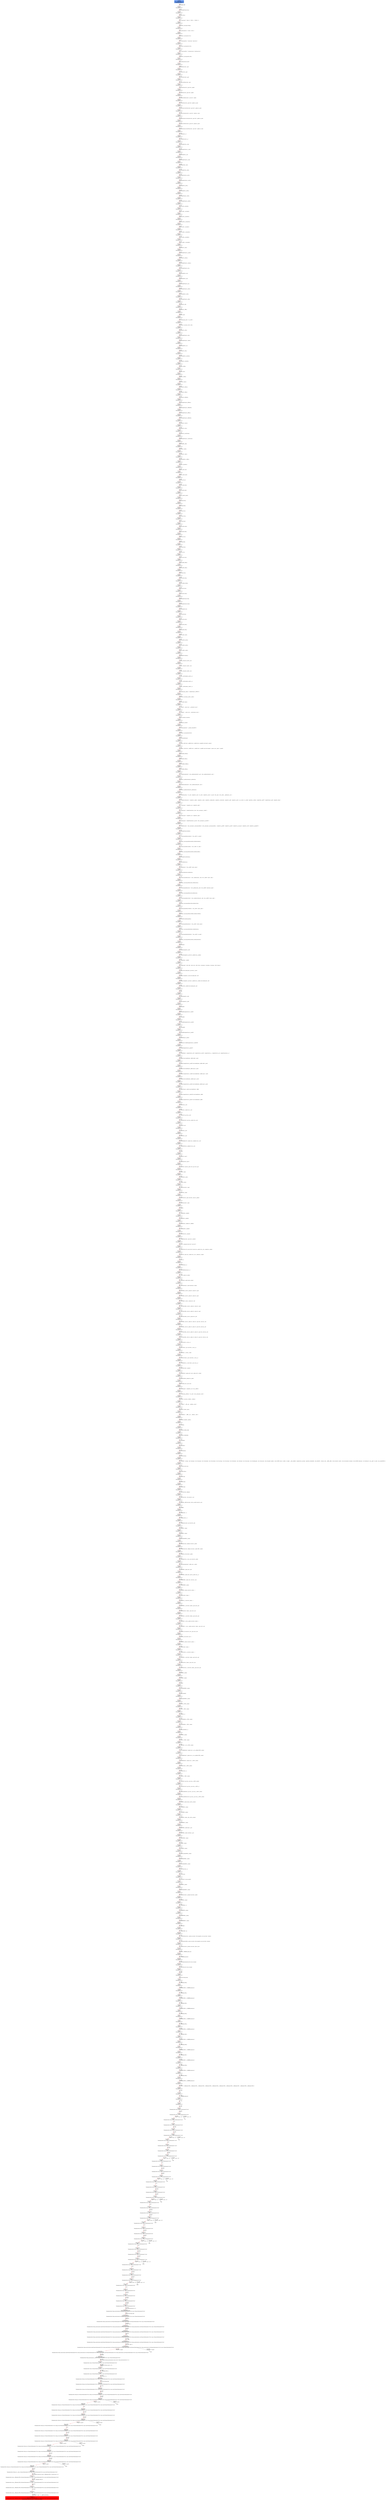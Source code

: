 digraph ARG {
node [style="filled" shape="box" color="white"]
3 [fillcolor="cornflowerblue" label="3 @ N63\nmain entry\nAbstractionState: ABS0: true\n ValueAnalysisState: []\n" id="3"]
132 [label="132 @ N107\nmain\nValueAnalysisState: []\n" id="132"]
137 [label="137 @ N108\nmain\nValueAnalysisState: []\n" id="137"]
139 [label="139 @ N109\nmain\nValueAnalysisState: []\n" id="139"]
140 [label="140 @ N110\nmain\nValueAnalysisState: []\n" id="140"]
141 [label="141 @ N111\nmain\nValueAnalysisState: []\n" id="141"]
142 [label="142 @ N112\nmain\nValueAnalysisState: []\n" id="142"]
145 [label="145 @ N113\nmain\nValueAnalysisState: []\n" id="145"]
146 [label="146 @ N114\nmain\nValueAnalysisState: []\n" id="146"]
147 [label="147 @ N115\nmain\nValueAnalysisState: []\n" id="147"]
149 [label="149 @ N116\nmain\nValueAnalysisState: []\n" id="149"]
150 [label="150 @ N117\nmain\nValueAnalysisState: []\n" id="150"]
151 [label="151 @ N118\nmain\nValueAnalysisState: []\n" id="151"]
152 [label="152 @ N119\nmain\nValueAnalysisState: []\n" id="152"]
153 [label="153 @ N120\nmain\nValueAnalysisState: []\n" id="153"]
154 [label="154 @ N121\nmain\nValueAnalysisState: []\n" id="154"]
155 [label="155 @ N122\nmain\nValueAnalysisState: []\n" id="155"]
157 [label="157 @ N123\nmain\nValueAnalysisState: []\n" id="157"]
158 [label="158 @ N124\nmain\nValueAnalysisState: []\n" id="158"]
159 [label="159 @ N125\nmain\nValueAnalysisState: []\n" id="159"]
160 [label="160 @ N126\nmain\nValueAnalysisState: []\n" id="160"]
161 [label="161 @ N127\nmain\nValueAnalysisState: []\n" id="161"]
163 [label="163 @ N128\nmain\nValueAnalysisState: []\n" id="163"]
164 [label="164 @ N129\nmain\nValueAnalysisState: []\n" id="164"]
172 [label="172 @ N130\nmain\nValueAnalysisState: []\n" id="172"]
175 [label="175 @ N131\nmain\nValueAnalysisState: []\n" id="175"]
176 [label="176 @ N132\nmain\nValueAnalysisState: []\n" id="176"]
179 [label="179 @ N133\nmain\nValueAnalysisState: []\n" id="179"]
180 [label="180 @ N134\nmain\nValueAnalysisState: []\n" id="180"]
181 [label="181 @ N135\nmain\nValueAnalysisState: []\n" id="181"]
182 [label="182 @ N136\nmain\nValueAnalysisState: []\n" id="182"]
184 [label="184 @ N137\nmain\nValueAnalysisState: []\n" id="184"]
185 [label="185 @ N138\nmain\nValueAnalysisState: []\n" id="185"]
186 [label="186 @ N139\nmain\nValueAnalysisState: []\n" id="186"]
187 [label="187 @ N140\nmain\nValueAnalysisState: []\n" id="187"]
188 [label="188 @ N141\nmain\nValueAnalysisState: []\n" id="188"]
189 [label="189 @ N142\nmain\nValueAnalysisState: []\n" id="189"]
190 [label="190 @ N143\nmain\nValueAnalysisState: []\n" id="190"]
191 [label="191 @ N144\nmain\nValueAnalysisState: []\n" id="191"]
192 [label="192 @ N145\nmain\nValueAnalysisState: []\n" id="192"]
193 [label="193 @ N146\nmain\nValueAnalysisState: []\n" id="193"]
194 [label="194 @ N147\nmain\nValueAnalysisState: []\n" id="194"]
195 [label="195 @ N148\nmain\nValueAnalysisState: []\n" id="195"]
196 [label="196 @ N149\nmain\nValueAnalysisState: []\n" id="196"]
197 [label="197 @ N150\nmain\nValueAnalysisState: []\n" id="197"]
200 [label="200 @ N151\nmain\nValueAnalysisState: []\n" id="200"]
201 [label="201 @ N152\nmain\nValueAnalysisState: []\n" id="201"]
202 [label="202 @ N153\nmain\nValueAnalysisState: []\n" id="202"]
203 [label="203 @ N154\nmain\nValueAnalysisState: []\n" id="203"]
204 [label="204 @ N155\nmain\nValueAnalysisState: []\n" id="204"]
205 [label="205 @ N156\nmain\nValueAnalysisState: []\n" id="205"]
206 [label="206 @ N157\nmain\nValueAnalysisState: []\n" id="206"]
208 [label="208 @ N158\nmain\nValueAnalysisState: []\n" id="208"]
209 [label="209 @ N159\nmain\nValueAnalysisState: []\n" id="209"]
210 [label="210 @ N160\nmain\nValueAnalysisState: []\n" id="210"]
211 [label="211 @ N161\nmain\nValueAnalysisState: []\n" id="211"]
212 [label="212 @ N162\nmain\nValueAnalysisState: []\n" id="212"]
213 [label="213 @ N163\nmain\nValueAnalysisState: []\n" id="213"]
214 [label="214 @ N164\nmain\nValueAnalysisState: []\n" id="214"]
216 [label="216 @ N165\nmain\nValueAnalysisState: []\n" id="216"]
217 [label="217 @ N166\nmain\nValueAnalysisState: []\n" id="217"]
218 [label="218 @ N167\nmain\nValueAnalysisState: []\n" id="218"]
221 [label="221 @ N168\nmain\nValueAnalysisState: []\n" id="221"]
223 [label="223 @ N169\nmain\nValueAnalysisState: []\n" id="223"]
224 [label="224 @ N170\nmain\nValueAnalysisState: []\n" id="224"]
228 [label="228 @ N171\nmain\nValueAnalysisState: []\n" id="228"]
230 [label="230 @ N172\nmain\nValueAnalysisState: []\n" id="230"]
233 [label="233 @ N173\nmain\nValueAnalysisState: []\n" id="233"]
234 [label="234 @ N174\nmain\nValueAnalysisState: []\n" id="234"]
235 [label="235 @ N175\nmain\nValueAnalysisState: []\n" id="235"]
236 [label="236 @ N176\nmain\nValueAnalysisState: []\n" id="236"]
237 [label="237 @ N177\nmain\nValueAnalysisState: []\n" id="237"]
238 [label="238 @ N178\nmain\nValueAnalysisState: []\n" id="238"]
239 [label="239 @ N179\nmain\nValueAnalysisState: []\n" id="239"]
240 [label="240 @ N180\nmain\nValueAnalysisState: []\n" id="240"]
242 [label="242 @ N181\nmain\nValueAnalysisState: []\n" id="242"]
244 [label="244 @ N182\nmain\nValueAnalysisState: []\n" id="244"]
245 [label="245 @ N183\nmain\nValueAnalysisState: []\n" id="245"]
246 [label="246 @ N184\nmain\nValueAnalysisState: []\n" id="246"]
247 [label="247 @ N185\nmain\nValueAnalysisState: []\n" id="247"]
249 [label="249 @ N186\nmain\nValueAnalysisState: []\n" id="249"]
251 [label="251 @ N187\nmain\nValueAnalysisState: []\n" id="251"]
252 [label="252 @ N188\nmain\nValueAnalysisState: []\n" id="252"]
253 [label="253 @ N189\nmain\nValueAnalysisState: []\n" id="253"]
254 [label="254 @ N190\nmain\nValueAnalysisState: []\n" id="254"]
258 [label="258 @ N191\nmain\nValueAnalysisState: []\n" id="258"]
260 [label="260 @ N192\nmain\nValueAnalysisState: []\n" id="260"]
263 [label="263 @ N193\nmain\nValueAnalysisState: []\n" id="263"]
273 [label="273 @ N194\nmain\nValueAnalysisState: []\n" id="273"]
274 [label="274 @ N195\nmain\nValueAnalysisState: []\n" id="274"]
276 [label="276 @ N196\nmain\nValueAnalysisState: []\n" id="276"]
277 [label="277 @ N197\nmain\nValueAnalysisState: []\n" id="277"]
280 [label="280 @ N198\nmain\nValueAnalysisState: []\n" id="280"]
281 [label="281 @ N199\nmain\nValueAnalysisState: []\n" id="281"]
283 [label="283 @ N200\nmain\nValueAnalysisState: []\n" id="283"]
284 [label="284 @ N201\nmain\nValueAnalysisState: []\n" id="284"]
287 [label="287 @ N202\nmain\nValueAnalysisState: []\n" id="287"]
288 [label="288 @ N203\nmain\nValueAnalysisState: []\n" id="288"]
298 [label="298 @ N204\nmain\nValueAnalysisState: []\n" id="298"]
301 [label="301 @ N205\nmain\nValueAnalysisState: []\n" id="301"]
302 [label="302 @ N206\nmain\nValueAnalysisState: []\n" id="302"]
303 [label="303 @ N207\nmain\nValueAnalysisState: []\n" id="303"]
304 [label="304 @ N208\nmain\nValueAnalysisState: []\n" id="304"]
305 [label="305 @ N209\nmain\nValueAnalysisState: []\n" id="305"]
306 [label="306 @ N210\nmain\nValueAnalysisState: []\n" id="306"]
307 [label="307 @ N211\nmain\nValueAnalysisState: []\n" id="307"]
308 [label="308 @ N212\nmain\nValueAnalysisState: []\n" id="308"]
309 [label="309 @ N213\nmain\nValueAnalysisState: []\n" id="309"]
310 [label="310 @ N214\nmain\nValueAnalysisState: []\n" id="310"]
311 [label="311 @ N215\nmain\nValueAnalysisState: []\n" id="311"]
312 [label="312 @ N216\nmain\nValueAnalysisState: []\n" id="312"]
313 [label="313 @ N217\nmain\nValueAnalysisState: []\n" id="313"]
314 [label="314 @ N218\nmain\nValueAnalysisState: []\n" id="314"]
315 [label="315 @ N219\nmain\nValueAnalysisState: []\n" id="315"]
316 [label="316 @ N220\nmain\nValueAnalysisState: []\n" id="316"]
317 [label="317 @ N221\nmain\nValueAnalysisState: []\n" id="317"]
318 [label="318 @ N222\nmain\nValueAnalysisState: []\n" id="318"]
319 [label="319 @ N223\nmain\nValueAnalysisState: []\n" id="319"]
322 [label="322 @ N224\nmain\nValueAnalysisState: []\n" id="322"]
329 [label="329 @ N225\nmain\nValueAnalysisState: []\n" id="329"]
330 [label="330 @ N226\nmain\nValueAnalysisState: []\n" id="330"]
331 [label="331 @ N227\nmain\nValueAnalysisState: []\n" id="331"]
333 [label="333 @ N228\nmain\nValueAnalysisState: []\n" id="333"]
334 [label="334 @ N229\nmain\nValueAnalysisState: []\n" id="334"]
335 [label="335 @ N230\nmain\nValueAnalysisState: []\n" id="335"]
338 [label="338 @ N231\nmain\nValueAnalysisState: []\n" id="338"]
341 [label="341 @ N232\nmain\nValueAnalysisState: []\n" id="341"]
344 [label="344 @ N233\nmain\nValueAnalysisState: []\n" id="344"]
346 [label="346 @ N234\nmain\nValueAnalysisState: []\n" id="346"]
361 [label="361 @ N235\nmain\nValueAnalysisState: []\n" id="361"]
362 [label="362 @ N236\nmain\nValueAnalysisState: []\n" id="362"]
363 [label="363 @ N237\nmain\nValueAnalysisState: []\n" id="363"]
364 [label="364 @ N238\nmain\nValueAnalysisState: []\n" id="364"]
365 [label="365 @ N239\nmain\nValueAnalysisState: []\n" id="365"]
366 [label="366 @ N240\nmain\nValueAnalysisState: []\n" id="366"]
367 [label="367 @ N241\nmain\nValueAnalysisState: []\n" id="367"]
368 [label="368 @ N242\nmain\nValueAnalysisState: []\n" id="368"]
369 [label="369 @ N243\nmain\nValueAnalysisState: []\n" id="369"]
370 [label="370 @ N244\nmain\nValueAnalysisState: []\n" id="370"]
371 [label="371 @ N245\nmain\nValueAnalysisState: []\n" id="371"]
372 [label="372 @ N246\nmain\nValueAnalysisState: []\n" id="372"]
373 [label="373 @ N247\nmain\nValueAnalysisState: []\n" id="373"]
374 [label="374 @ N248\nmain\nValueAnalysisState: []\n" id="374"]
375 [label="375 @ N249\nmain\nValueAnalysisState: []\n" id="375"]
376 [label="376 @ N250\nmain\nValueAnalysisState: []\n" id="376"]
378 [label="378 @ N251\nmain\nValueAnalysisState: []\n" id="378"]
380 [label="380 @ N252\nmain\nValueAnalysisState: []\n" id="380"]
381 [label="381 @ N253\nmain\nValueAnalysisState: []\n" id="381"]
384 [label="384 @ N254\nmain\nValueAnalysisState: []\n" id="384"]
386 [label="386 @ N255\nmain\nValueAnalysisState: []\n" id="386"]
388 [label="388 @ N256\nmain\nValueAnalysisState: []\n" id="388"]
389 [label="389 @ N257\nmain\nValueAnalysisState: []\n" id="389"]
390 [label="390 @ N258\nmain\nValueAnalysisState: []\n" id="390"]
391 [label="391 @ N259\nmain\nValueAnalysisState: []\n" id="391"]
392 [label="392 @ N260\nmain\nValueAnalysisState: []\n" id="392"]
394 [label="394 @ N261\nmain\nValueAnalysisState: []\n" id="394"]
395 [label="395 @ N262\nmain\nValueAnalysisState: []\n" id="395"]
396 [label="396 @ N263\nmain\nValueAnalysisState: []\n" id="396"]
397 [label="397 @ N264\nmain\nValueAnalysisState: []\n" id="397"]
398 [label="398 @ N265\nmain\nValueAnalysisState: []\n" id="398"]
399 [label="399 @ N266\nmain\nValueAnalysisState: []\n" id="399"]
400 [label="400 @ N267\nmain\nValueAnalysisState: []\n" id="400"]
401 [label="401 @ N268\nmain\nValueAnalysisState: []\n" id="401"]
402 [label="402 @ N269\nmain\nValueAnalysisState: []\n" id="402"]
403 [label="403 @ N270\nmain\nValueAnalysisState: []\n" id="403"]
404 [label="404 @ N271\nmain\nValueAnalysisState: []\n" id="404"]
405 [label="405 @ N272\nmain\nValueAnalysisState: []\n" id="405"]
406 [label="406 @ N273\nmain\nValueAnalysisState: []\n" id="406"]
407 [label="407 @ N274\nmain\nValueAnalysisState: []\n" id="407"]
408 [label="408 @ N275\nmain\nValueAnalysisState: []\n" id="408"]
409 [label="409 @ N276\nmain\nValueAnalysisState: []\n" id="409"]
410 [label="410 @ N277\nmain\nValueAnalysisState: []\n" id="410"]
411 [label="411 @ N278\nmain\nValueAnalysisState: []\n" id="411"]
412 [label="412 @ N279\nmain\nValueAnalysisState: []\n" id="412"]
413 [label="413 @ N280\nmain\nValueAnalysisState: []\n" id="413"]
414 [label="414 @ N281\nmain\nValueAnalysisState: []\n" id="414"]
415 [label="415 @ N282\nmain\nValueAnalysisState: []\n" id="415"]
416 [label="416 @ N283\nmain\nValueAnalysisState: []\n" id="416"]
417 [label="417 @ N284\nmain\nValueAnalysisState: []\n" id="417"]
418 [label="418 @ N285\nmain\nValueAnalysisState: []\n" id="418"]
419 [label="419 @ N286\nmain\nValueAnalysisState: []\n" id="419"]
420 [label="420 @ N287\nmain\nValueAnalysisState: []\n" id="420"]
421 [label="421 @ N288\nmain\nValueAnalysisState: []\n" id="421"]
422 [label="422 @ N289\nmain\nValueAnalysisState: []\n" id="422"]
423 [label="423 @ N290\nmain\nValueAnalysisState: []\n" id="423"]
424 [label="424 @ N291\nmain\nValueAnalysisState: []\n" id="424"]
425 [label="425 @ N292\nmain\nValueAnalysisState: []\n" id="425"]
426 [label="426 @ N293\nmain\nValueAnalysisState: []\n" id="426"]
427 [label="427 @ N294\nmain\nValueAnalysisState: []\n" id="427"]
428 [label="428 @ N295\nmain\nValueAnalysisState: []\n" id="428"]
429 [label="429 @ N296\nmain\nValueAnalysisState: []\n" id="429"]
430 [label="430 @ N297\nmain\nValueAnalysisState: []\n" id="430"]
431 [label="431 @ N298\nmain\nValueAnalysisState: []\n" id="431"]
432 [label="432 @ N299\nmain\nValueAnalysisState: []\n" id="432"]
433 [label="433 @ N300\nmain\nValueAnalysisState: []\n" id="433"]
434 [label="434 @ N301\nmain\nValueAnalysisState: []\n" id="434"]
435 [label="435 @ N302\nmain\nValueAnalysisState: []\n" id="435"]
436 [label="436 @ N303\nmain\nValueAnalysisState: []\n" id="436"]
437 [label="437 @ N304\nmain\nValueAnalysisState: []\n" id="437"]
438 [label="438 @ N305\nmain\nValueAnalysisState: []\n" id="438"]
439 [label="439 @ N306\nmain\nValueAnalysisState: []\n" id="439"]
440 [label="440 @ N307\nmain\nValueAnalysisState: []\n" id="440"]
441 [label="441 @ N308\nmain\nValueAnalysisState: []\n" id="441"]
442 [label="442 @ N309\nmain\nValueAnalysisState: []\n" id="442"]
443 [label="443 @ N310\nmain\nValueAnalysisState: []\n" id="443"]
444 [label="444 @ N311\nmain\nValueAnalysisState: []\n" id="444"]
445 [label="445 @ N312\nmain\nValueAnalysisState: []\n" id="445"]
446 [label="446 @ N313\nmain\nValueAnalysisState: []\n" id="446"]
447 [label="447 @ N314\nmain\nValueAnalysisState: []\n" id="447"]
448 [label="448 @ N315\nmain\nValueAnalysisState: []\n" id="448"]
449 [label="449 @ N316\nmain\nValueAnalysisState: []\n" id="449"]
450 [label="450 @ N317\nmain\nValueAnalysisState: []\n" id="450"]
451 [label="451 @ N318\nmain\nValueAnalysisState: []\n" id="451"]
452 [label="452 @ N319\nmain\nValueAnalysisState: []\n" id="452"]
453 [label="453 @ N320\nmain\nValueAnalysisState: []\n" id="453"]
454 [label="454 @ N321\nmain\nValueAnalysisState: []\n" id="454"]
455 [label="455 @ N322\nmain\nValueAnalysisState: []\n" id="455"]
456 [label="456 @ N323\nmain\nValueAnalysisState: []\n" id="456"]
457 [label="457 @ N324\nmain\nValueAnalysisState: []\n" id="457"]
458 [label="458 @ N325\nmain\nValueAnalysisState: []\n" id="458"]
459 [label="459 @ N326\nmain\nValueAnalysisState: []\n" id="459"]
460 [label="460 @ N327\nmain\nValueAnalysisState: []\n" id="460"]
461 [label="461 @ N328\nmain\nValueAnalysisState: []\n" id="461"]
462 [label="462 @ N329\nmain\nValueAnalysisState: []\n" id="462"]
463 [label="463 @ N330\nmain\nValueAnalysisState: []\n" id="463"]
464 [label="464 @ N331\nmain\nValueAnalysisState: []\n" id="464"]
465 [label="465 @ N332\nmain\nValueAnalysisState: []\n" id="465"]
466 [label="466 @ N333\nmain\nValueAnalysisState: []\n" id="466"]
467 [label="467 @ N334\nmain\nValueAnalysisState: []\n" id="467"]
468 [label="468 @ N335\nmain\nValueAnalysisState: []\n" id="468"]
469 [label="469 @ N336\nmain\nValueAnalysisState: []\n" id="469"]
470 [label="470 @ N337\nmain\nValueAnalysisState: []\n" id="470"]
471 [label="471 @ N338\nmain\nValueAnalysisState: []\n" id="471"]
472 [label="472 @ N339\nmain\nValueAnalysisState: []\n" id="472"]
473 [label="473 @ N340\nmain\nValueAnalysisState: []\n" id="473"]
474 [label="474 @ N341\nmain\nValueAnalysisState: []\n" id="474"]
475 [label="475 @ N342\nmain\nValueAnalysisState: []\n" id="475"]
476 [label="476 @ N343\nmain\nValueAnalysisState: []\n" id="476"]
477 [label="477 @ N344\nmain\nValueAnalysisState: []\n" id="477"]
478 [label="478 @ N345\nmain\nValueAnalysisState: []\n" id="478"]
479 [label="479 @ N346\nmain\nValueAnalysisState: []\n" id="479"]
480 [label="480 @ N347\nmain\nValueAnalysisState: []\n" id="480"]
481 [label="481 @ N348\nmain\nValueAnalysisState: []\n" id="481"]
482 [label="482 @ N349\nmain\nValueAnalysisState: []\n" id="482"]
483 [label="483 @ N350\nmain\nValueAnalysisState: []\n" id="483"]
484 [label="484 @ N351\nmain\nValueAnalysisState: []\n" id="484"]
485 [label="485 @ N352\nmain\nValueAnalysisState: []\n" id="485"]
486 [label="486 @ N353\nmain\nValueAnalysisState: []\n" id="486"]
487 [label="487 @ N354\nmain\nValueAnalysisState: []\n" id="487"]
488 [label="488 @ N355\nmain\nValueAnalysisState: []\n" id="488"]
489 [label="489 @ N356\nmain\nValueAnalysisState: []\n" id="489"]
490 [label="490 @ N357\nmain\nValueAnalysisState: []\n" id="490"]
491 [label="491 @ N358\nmain\nValueAnalysisState: []\n" id="491"]
492 [label="492 @ N359\nmain\nValueAnalysisState: []\n" id="492"]
493 [label="493 @ N360\nmain\nValueAnalysisState: []\n" id="493"]
494 [label="494 @ N361\nmain\nValueAnalysisState: []\n" id="494"]
495 [label="495 @ N362\nmain\nValueAnalysisState: []\n" id="495"]
496 [label="496 @ N363\nmain\nValueAnalysisState: []\n" id="496"]
497 [label="497 @ N364\nmain\nValueAnalysisState: []\n" id="497"]
499 [label="499 @ N365\nmain\nValueAnalysisState: []\n" id="499"]
500 [label="500 @ N366\nmain\nValueAnalysisState: []\n" id="500"]
501 [label="501 @ N367\nmain\nValueAnalysisState: []\n" id="501"]
502 [label="502 @ N368\nmain\nValueAnalysisState: []\n" id="502"]
503 [label="503 @ N369\nmain\nValueAnalysisState: []\n" id="503"]
504 [label="504 @ N370\nmain\nValueAnalysisState: []\n" id="504"]
505 [label="505 @ N371\nmain\nValueAnalysisState: []\n" id="505"]
506 [label="506 @ N372\nmain\nValueAnalysisState: []\n" id="506"]
507 [label="507 @ N373\nmain\nValueAnalysisState: []\n" id="507"]
508 [label="508 @ N374\nmain\nValueAnalysisState: []\n" id="508"]
509 [label="509 @ N375\nmain\nValueAnalysisState: []\n" id="509"]
510 [label="510 @ N376\nmain\nValueAnalysisState: []\n" id="510"]
511 [label="511 @ N377\nmain\nValueAnalysisState: []\n" id="511"]
512 [label="512 @ N378\nmain\nValueAnalysisState: []\n" id="512"]
513 [label="513 @ N379\nmain\nValueAnalysisState: []\n" id="513"]
514 [label="514 @ N380\nmain\nValueAnalysisState: []\n" id="514"]
515 [label="515 @ N381\nmain\nValueAnalysisState: []\n" id="515"]
516 [label="516 @ N382\nmain\nValueAnalysisState: []\n" id="516"]
517 [label="517 @ N383\nmain\nValueAnalysisState: []\n" id="517"]
518 [label="518 @ N384\nmain\nValueAnalysisState: []\n" id="518"]
519 [label="519 @ N385\nmain\nValueAnalysisState: []\n" id="519"]
520 [label="520 @ N386\nmain\nValueAnalysisState: []\n" id="520"]
521 [label="521 @ N387\nmain\nValueAnalysisState: []\n" id="521"]
522 [label="522 @ N388\nmain\nValueAnalysisState: []\n" id="522"]
523 [label="523 @ N389\nmain\nValueAnalysisState: []\n" id="523"]
524 [label="524 @ N390\nmain\nValueAnalysisState: []\n" id="524"]
525 [label="525 @ N391\nmain\nValueAnalysisState: []\n" id="525"]
531 [label="531 @ N392\nmain\nValueAnalysisState: []\n" id="531"]
551 [label="551 @ N393\nmain\nValueAnalysisState: []\n" id="551"]
554 [label="554 @ N394\nmain\nValueAnalysisState: []\n" id="554"]
556 [label="556 @ N395\nmain\nValueAnalysisState: []\n" id="556"]
559 [label="559 @ N396\nmain\nValueAnalysisState: []\n" id="559"]
562 [label="562 @ N397\nmain\nValueAnalysisState: []\n" id="562"]
563 [label="563 @ N398\nmain\nValueAnalysisState: []\n" id="563"]
564 [label="564 @ N399\nmain\nValueAnalysisState: []\n" id="564"]
565 [label="565 @ N400\nmain\nValueAnalysisState: []\n" id="565"]
567 [label="567 @ N401\nmain\nValueAnalysisState: []\n" id="567"]
568 [label="568 @ N402\nmain\nValueAnalysisState: []\n" id="568"]
569 [label="569 @ N403\nmain\nValueAnalysisState: []\n" id="569"]
571 [label="571 @ N404\nmain\nValueAnalysisState: []\n" id="571"]
572 [label="572 @ N405\nmain\nValueAnalysisState: []\n" id="572"]
573 [label="573 @ N406\nmain\nValueAnalysisState: []\n" id="573"]
574 [label="574 @ N407\nmain\nValueAnalysisState: []\n" id="574"]
575 [label="575 @ N408\nmain\nValueAnalysisState: []\n" id="575"]
576 [label="576 @ N409\nmain\nValueAnalysisState: []\n" id="576"]
577 [label="577 @ N410\nmain\nValueAnalysisState: []\n" id="577"]
578 [label="578 @ N411\nmain\nValueAnalysisState: []\n" id="578"]
579 [label="579 @ N412\nmain\nValueAnalysisState: []\n" id="579"]
580 [label="580 @ N413\nmain\nValueAnalysisState: []\n" id="580"]
581 [label="581 @ N414\nmain\nValueAnalysisState: []\n" id="581"]
582 [label="582 @ N415\nmain\nValueAnalysisState: []\n" id="582"]
583 [label="583 @ N416\nmain\nValueAnalysisState: []\n" id="583"]
584 [label="584 @ N417\nmain\nValueAnalysisState: []\n" id="584"]
585 [label="585 @ N418\nmain\nValueAnalysisState: []\n" id="585"]
586 [label="586 @ N419\nmain\nValueAnalysisState: []\n" id="586"]
587 [label="587 @ N420\nmain\nValueAnalysisState: []\n" id="587"]
588 [label="588 @ N421\nmain\nValueAnalysisState: []\n" id="588"]
589 [label="589 @ N422\nmain\nValueAnalysisState: []\n" id="589"]
590 [label="590 @ N423\nmain\nValueAnalysisState: []\n" id="590"]
591 [label="591 @ N424\nmain\nValueAnalysisState: []\n" id="591"]
592 [label="592 @ N425\nmain\nValueAnalysisState: []\n" id="592"]
593 [label="593 @ N426\nmain\nValueAnalysisState: []\n" id="593"]
595 [label="595 @ N427\nmain\nValueAnalysisState: []\n" id="595"]
597 [label="597 @ N428\nmain\nValueAnalysisState: []\n" id="597"]
598 [label="598 @ N429\nmain\nValueAnalysisState: []\n" id="598"]
599 [label="599 @ N430\nmain\nValueAnalysisState: []\n" id="599"]
600 [label="600 @ N431\nmain\nValueAnalysisState: []\n" id="600"]
602 [label="602 @ N432\nmain\nValueAnalysisState: []\n" id="602"]
603 [label="603 @ N433\nmain\nValueAnalysisState: []\n" id="603"]
604 [label="604 @ N434\nmain\nValueAnalysisState: []\n" id="604"]
605 [label="605 @ N435\nmain\nValueAnalysisState: []\n" id="605"]
607 [label="607 @ N436\nmain\nValueAnalysisState: []\n" id="607"]
608 [label="608 @ N437\nmain\nValueAnalysisState: []\n" id="608"]
609 [label="609 @ N438\nmain\nValueAnalysisState: []\n" id="609"]
610 [label="610 @ N439\nmain\nValueAnalysisState: []\n" id="610"]
612 [label="612 @ N440\nmain\nValueAnalysisState: []\n" id="612"]
615 [label="615 @ N441\nmain\nValueAnalysisState: []\n" id="615"]
616 [label="616 @ N442\nmain\nValueAnalysisState: []\n" id="616"]
618 [label="618 @ N443\nmain\nValueAnalysisState: []\n" id="618"]
619 [label="619 @ N444\nmain\nValueAnalysisState: []\n" id="619"]
622 [label="622 @ N445\nmain\nValueAnalysisState: []\n" id="622"]
623 [label="623 @ N446\nmain\nValueAnalysisState: []\n" id="623"]
624 [label="624 @ N447\nmain\nValueAnalysisState: []\n" id="624"]
625 [label="625 @ N448\nmain\nValueAnalysisState: []\n" id="625"]
627 [label="627 @ N449\nmain\nValueAnalysisState: []\n" id="627"]
629 [label="629 @ N450\nmain\nValueAnalysisState: []\n" id="629"]
630 [label="630 @ N451\nmain\nValueAnalysisState: []\n" id="630"]
633 [label="633 @ N452\nmain\nValueAnalysisState: []\n" id="633"]
634 [label="634 @ N453\nmain\nValueAnalysisState: []\n" id="634"]
636 [label="636 @ N454\nmain\nValueAnalysisState: []\n" id="636"]
638 [label="638 @ N455\nmain\nValueAnalysisState: []\n" id="638"]
641 [label="641 @ N456\nmain\nValueAnalysisState: []\n" id="641"]
642 [label="642 @ N457\nmain\nValueAnalysisState: []\n" id="642"]
643 [label="643 @ N458\nmain\nValueAnalysisState: []\n" id="643"]
644 [label="644 @ N459\nmain\nValueAnalysisState: []\n" id="644"]
651 [label="651 @ N460\nmain\nValueAnalysisState: []\n" id="651"]
658 [label="658 @ N461\nmain\nValueAnalysisState: []\n" id="658"]
661 [label="661 @ N462\nmain\nValueAnalysisState: []\n" id="661"]
667 [label="667 @ N463\nmain\nValueAnalysisState: []\n" id="667"]
669 [label="669 @ N464\nmain\nValueAnalysisState: []\n" id="669"]
670 [label="670 @ N465\nmain\nValueAnalysisState: []\n" id="670"]
671 [label="671 @ N466\nmain\nValueAnalysisState: []\n" id="671"]
672 [label="672 @ N467\nmain\nValueAnalysisState: []\n" id="672"]
673 [label="673 @ N468\nmain\nValueAnalysisState: []\n" id="673"]
675 [label="675 @ N469\nmain\nValueAnalysisState: []\n" id="675"]
677 [label="677 @ N470\nmain\nValueAnalysisState: []\n" id="677"]
678 [label="678 @ N471\nmain\nValueAnalysisState: []\n" id="678"]
679 [label="679 @ N472\nmain\nValueAnalysisState: []\n" id="679"]
681 [label="681 @ N473\nmain\nValueAnalysisState: []\n" id="681"]
682 [label="682 @ N474\nmain\nValueAnalysisState: []\n" id="682"]
683 [label="683 @ N475\nmain\nValueAnalysisState: []\n" id="683"]
684 [label="684 @ N476\nmain\nValueAnalysisState: []\n" id="684"]
685 [label="685 @ N477\nmain\nValueAnalysisState: []\n" id="685"]
686 [label="686 @ N478\nmain\nValueAnalysisState: []\n" id="686"]
687 [label="687 @ N479\nmain\nValueAnalysisState: []\n" id="687"]
688 [label="688 @ N480\nmain\nValueAnalysisState: []\n" id="688"]
689 [label="689 @ N481\nmain\nValueAnalysisState: []\n" id="689"]
690 [label="690 @ N482\nmain\nValueAnalysisState: []\n" id="690"]
691 [label="691 @ N483\nmain\nValueAnalysisState: []\n" id="691"]
692 [label="692 @ N484\nmain\nValueAnalysisState: []\n" id="692"]
693 [label="693 @ N485\nmain\nValueAnalysisState: []\n" id="693"]
694 [label="694 @ N486\nmain\nValueAnalysisState: []\n" id="694"]
695 [label="695 @ N487\nmain\nValueAnalysisState: []\n" id="695"]
701 [label="701 @ N488\nmain\nValueAnalysisState: []\n" id="701"]
712 [label="712 @ N64\nmain\nValueAnalysisState: []\n" id="712"]
740 [label="740 @ N65\nmain\nValueAnalysisState: []\n" id="740"]
741 [label="741 @ N66\nmain\nValueAnalysisState: []\n" id="741"]
742 [label="742 @ N67\nmain\nValueAnalysisState: []\n" id="742"]
743 [label="743 @ N68\nmain\nValueAnalysisState: []\n" id="743"]
744 [label="744 @ N69\nmain\nValueAnalysisState: []\n" id="744"]
745 [label="745 @ N70\nmain\nValueAnalysisState: []\n" id="745"]
746 [label="746 @ N71\nmain\nValueAnalysisState: []\n" id="746"]
772 [label="772 @ N72\nmain\nValueAnalysisState: []\n" id="772"]
778 [label="778 @ N73\nmain\nValueAnalysisState: []\n" id="778"]
790 [label="790 @ N74\nmain\nValueAnalysisState: []\n" id="790"]
793 [label="793 @ N75\nmain\nValueAnalysisState: []\n" id="793"]
804 [label="804 @ N76\nmain\nValueAnalysisState: []\n" id="804"]
812 [label="812 @ N77\nmain\nValueAnalysisState: []\n" id="812"]
822 [label="822 @ N78\nmain\nValueAnalysisState: []\n" id="822"]
826 [label="826 @ N79\nmain\nValueAnalysisState: []\n" id="826"]
835 [label="835 @ N80\nmain\nValueAnalysisState: []\n" id="835"]
839 [label="839 @ N81\nmain\nValueAnalysisState: []\n" id="839"]
844 [label="844 @ N82\nmain\nValueAnalysisState: []\n" id="844"]
849 [label="849 @ N83\nmain\nValueAnalysisState: []\n" id="849"]
859 [label="859 @ N84\nmain\nValueAnalysisState: []\n" id="859"]
916 [label="916 @ N85\nmain\nValueAnalysisState: []\n" id="916"]
917 [label="917 @ N86\nmain\nValueAnalysisState: []\n" id="917"]
918 [label="918 @ N87\nmain\nValueAnalysisState: []\n" id="918"]
919 [label="919 @ N88\nmain\nValueAnalysisState: []\n" id="919"]
920 [label="920 @ N89\nmain\nValueAnalysisState: [main::i=NumericValue[number=0] (int)]\n" id="920"]
921 [label="921 @ N91\nmain\nValueAnalysisState: [main::i=NumericValue[number=0] (int)]\n" id="921"]
922 [label="922 @ N93\nmain\nValueAnalysisState: [main::i=NumericValue[number=0] (int)]\n" id="922"]
924 [label="924 @ N90\nmain\nValueAnalysisState: [main::i=NumericValue[number=0] (int)]\n" id="924"]
2432 [label="2432 @ N89\nmain\nValueAnalysisState: [main::i=NumericValue[number=1] (int)]\n" id="2432"]
2433 [label="2433 @ N91\nmain\nValueAnalysisState: [main::i=NumericValue[number=1] (int)]\n" id="2433"]
2434 [label="2434 @ N93\nmain\nValueAnalysisState: [main::i=NumericValue[number=1] (int)]\n" id="2434"]
2436 [label="2436 @ N90\nmain\nValueAnalysisState: [main::i=NumericValue[number=1] (int)]\n" id="2436"]
3340 [label="3340 @ N89\nmain\nValueAnalysisState: [main::i=NumericValue[number=2] (int)]\n" id="3340"]
3341 [label="3341 @ N91\nmain\nValueAnalysisState: [main::i=NumericValue[number=2] (int)]\n" id="3341"]
3342 [label="3342 @ N93\nmain\nValueAnalysisState: [main::i=NumericValue[number=2] (int)]\n" id="3342"]
3344 [label="3344 @ N90\nmain\nValueAnalysisState: [main::i=NumericValue[number=2] (int)]\n" id="3344"]
5094 [label="5094 @ N89\nmain\nValueAnalysisState: [main::i=NumericValue[number=3] (int)]\n" id="5094"]
5095 [label="5095 @ N91\nmain\nValueAnalysisState: [main::i=NumericValue[number=3] (int)]\n" id="5095"]
5096 [label="5096 @ N93\nmain\nValueAnalysisState: [main::i=NumericValue[number=3] (int)]\n" id="5096"]
5098 [label="5098 @ N90\nmain\nValueAnalysisState: [main::i=NumericValue[number=3] (int)]\n" id="5098"]
8093 [label="8093 @ N89\nmain\nValueAnalysisState: [main::i=NumericValue[number=4] (int)]\n" id="8093"]
8094 [label="8094 @ N91\nmain\nValueAnalysisState: [main::i=NumericValue[number=4] (int)]\n" id="8094"]
8095 [label="8095 @ N93\nmain\nValueAnalysisState: [main::i=NumericValue[number=4] (int)]\n" id="8095"]
8097 [label="8097 @ N90\nmain\nValueAnalysisState: [main::i=NumericValue[number=4] (int)]\n" id="8097"]
12847 [label="12847 @ N89\nmain\nValueAnalysisState: [main::i=NumericValue[number=5] (int)]\n" id="12847"]
12848 [label="12848 @ N91\nmain\nValueAnalysisState: [main::i=NumericValue[number=5] (int)]\n" id="12848"]
12849 [label="12849 @ N93\nmain\nValueAnalysisState: [main::i=NumericValue[number=5] (int)]\n" id="12849"]
12851 [label="12851 @ N90\nmain\nValueAnalysisState: [main::i=NumericValue[number=5] (int)]\n" id="12851"]
19938 [label="19938 @ N89\nmain\nValueAnalysisState: [main::i=NumericValue[number=6] (int)]\n" id="19938"]
19939 [label="19939 @ N91\nmain\nValueAnalysisState: [main::i=NumericValue[number=6] (int)]\n" id="19939"]
19940 [label="19940 @ N93\nmain\nValueAnalysisState: [main::i=NumericValue[number=6] (int)]\n" id="19940"]
19942 [label="19942 @ N90\nmain\nValueAnalysisState: [main::i=NumericValue[number=6] (int)]\n" id="19942"]
30032 [label="30032 @ N89\nmain\nValueAnalysisState: [main::i=NumericValue[number=7] (int)]\n" id="30032"]
30033 [label="30033 @ N91\nmain\nValueAnalysisState: [main::i=NumericValue[number=7] (int)]\n" id="30033"]
30034 [label="30034 @ N93\nmain\nValueAnalysisState: [main::i=NumericValue[number=7] (int)]\n" id="30034"]
30036 [label="30036 @ N90\nmain\nValueAnalysisState: [main::i=NumericValue[number=7] (int)]\n" id="30036"]
43879 [label="43879 @ N89\nmain\nValueAnalysisState: [main::i=NumericValue[number=8] (int)]\n" id="43879"]
43880 [label="43880 @ N91\nmain\nValueAnalysisState: [main::i=NumericValue[number=8] (int)]\n" id="43880"]
43881 [label="43881 @ N93\nmain\nValueAnalysisState: [main::i=NumericValue[number=8] (int)]\n" id="43881"]
43883 [label="43883 @ N90\nmain\nValueAnalysisState: [main::i=NumericValue[number=8] (int)]\n" id="43883"]
62313 [label="62313 @ N89\nmain\nValueAnalysisState: [main::i=NumericValue[number=9] (int)]\n" id="62313"]
62314 [label="62314 @ N92\nmain\nValueAnalysisState: [main::i=NumericValue[number=9] (int)]\n" id="62314"]
62315 [label="62315 @ N94\nmain\nValueAnalysisState: [main::i=NumericValue[number=9] (int)]\n" id="62315"]
62316 [label="62316 @ N31\nbinary_search_function entry\nValueAnalysisState: [binary_search_function::size=NumericValue[number=10] (int), main::i=NumericValue[number=9] (int)]\n" id="62316"]
62317 [label="62317 @ N32\nbinary_search_function\nValueAnalysisState: [binary_search_function::size=NumericValue[number=10] (int), main::i=NumericValue[number=9] (int)]\n" id="62317"]
62318 [label="62318 @ N33\nbinary_search_function\nValueAnalysisState: [binary_search_function::low=NumericValue[number=0] (int), binary_search_function::size=NumericValue[number=10] (int), main::i=NumericValue[number=9] (int)]\n" id="62318"]
62319 [label="62319 @ N34\nbinary_search_function\nValueAnalysisState: [binary_search_function::high=NumericValue[number=9] (int), binary_search_function::low=NumericValue[number=0] (int), binary_search_function::size=NumericValue[number=10] (int), main::i=NumericValue[number=9] (int)]\n" id="62319"]
62320 [label="62320 @ N35\nbinary_search_function\nValueAnalysisState: [binary_search_function::high=NumericValue[number=9] (int), binary_search_function::low=NumericValue[number=0] (int), binary_search_function::size=NumericValue[number=10] (int), main::i=NumericValue[number=9] (int)]\n" id="62320"]
62321 [label="62321 @ N36\nbinary_search_function\nValueAnalysisState: [binary_search_function::high=NumericValue[number=9] (int), binary_search_function::low=NumericValue[number=0] (int), binary_search_function::size=NumericValue[number=10] (int), main::i=NumericValue[number=9] (int)]\n" id="62321"]
62322 [label="62322 @ N37\nbinary_search_function\nValueAnalysisState: [binary_search_function::high=NumericValue[number=9] (int), binary_search_function::low=NumericValue[number=0] (int), binary_search_function::size=NumericValue[number=10] (int), main::i=NumericValue[number=9] (int)]\n" id="62322"]
62323 [label="62323 @ N39\nbinary_search_function\nValueAnalysisState: [binary_search_function::high=NumericValue[number=9] (int), binary_search_function::low=NumericValue[number=0] (int), binary_search_function::mid=NumericValue[number=4] (int), binary_search_function::size=NumericValue[number=10] (int), main::i=NumericValue[number=9] (int)]\n" id="62323"]
62324 [label="62324 @ N41\nbinary_search_function\nValueAnalysisState: [binary_search_function::high=NumericValue[number=9] (int), binary_search_function::low=NumericValue[number=0] (int), binary_search_function::mid=NumericValue[number=4] (int), binary_search_function::size=NumericValue[number=10] (int), main::i=NumericValue[number=9] (int)]\n" id="62324"]
62491 [label="62491 @ N30\nbinary_search_function exit\nValueAnalysisState: [binary_search_function::__retval__=NumericValue[number=4] (int), main::i=NumericValue[number=9] (int)]\n" id="62491"]
62510 [label="62510 @ N95\nmain\nValueAnalysisState: [main::i=NumericValue[number=9] (int), main::result=NumericValue[number=4] (int)]\n" id="62510"]
62520 [label="62520 @ N96\nmain\nValueAnalysisState: [main::i=NumericValue[number=9] (int), main::result=NumericValue[number=4] (int)]\n" id="62520"]
62530 [label="62530 @ N99\nmain\nValueAnalysisState: [main::i=NumericValue[number=9] (int), main::result=NumericValue[number=4] (int)]\n" id="62530"]
62540 [label="62540 @ N51\ndumb_sort entry\nValueAnalysisState: [dumb_sort::len=NumericValue[number=10] (int), main::i=NumericValue[number=9] (int), main::result=NumericValue[number=4] (int)]\n" id="62540"]
62541 [label="62541 @ N52\ndumb_sort\nValueAnalysisState: [dumb_sort::len=NumericValue[number=10] (int), main::i=NumericValue[number=9] (int), main::result=NumericValue[number=4] (int)]\n" id="62541"]
62542 [label="62542 @ N53\ndumb_sort\nValueAnalysisState: [dumb_sort::len=NumericValue[number=10] (int), main::i=NumericValue[number=9] (int), main::result=NumericValue[number=4] (int)]\n" id="62542"]
62543 [label="62543 @ N54\ndumb_sort\nValueAnalysisState: [dumb_sort::i=NumericValue[number=0] (int), dumb_sort::len=NumericValue[number=10] (int), main::i=NumericValue[number=9] (int), main::result=NumericValue[number=4] (int)]\n" id="62543"]
62544 [label="62544 @ N56\ndumb_sort\nValueAnalysisState: [dumb_sort::i=NumericValue[number=0] (int), dumb_sort::len=NumericValue[number=10] (int), main::i=NumericValue[number=9] (int), main::result=NumericValue[number=4] (int)]\n" id="62544"]
62546 [label="62546 @ N58\ndumb_sort\nValueAnalysisState: [dumb_sort::i=NumericValue[number=0] (int), dumb_sort::len=NumericValue[number=10] (int), main::i=NumericValue[number=9] (int), main::result=NumericValue[number=4] (int)]\n" id="62546"]
62547 [label="62547 @ N55\ndumb_sort\nValueAnalysisState: [dumb_sort::i=NumericValue[number=0] (int), dumb_sort::len=NumericValue[number=10] (int), main::i=NumericValue[number=9] (int), main::result=NumericValue[number=4] (int)]\n" id="62547"]
62548 [label="62548 @ N54\ndumb_sort\nValueAnalysisState: [dumb_sort::i=NumericValue[number=1] (int), dumb_sort::len=NumericValue[number=10] (int), main::i=NumericValue[number=9] (int), main::result=NumericValue[number=4] (int)]\n" id="62548"]
62549 [label="62549 @ N56\ndumb_sort\nValueAnalysisState: [dumb_sort::i=NumericValue[number=1] (int), dumb_sort::len=NumericValue[number=10] (int), main::i=NumericValue[number=9] (int), main::result=NumericValue[number=4] (int)]\n" id="62549"]
62551 [label="62551 @ N58\ndumb_sort\nValueAnalysisState: [dumb_sort::i=NumericValue[number=1] (int), dumb_sort::len=NumericValue[number=10] (int), main::i=NumericValue[number=9] (int), main::result=NumericValue[number=4] (int)]\n" id="62551"]
62552 [label="62552 @ N55\ndumb_sort\nValueAnalysisState: [dumb_sort::i=NumericValue[number=1] (int), dumb_sort::len=NumericValue[number=10] (int), main::i=NumericValue[number=9] (int), main::result=NumericValue[number=4] (int)]\n" id="62552"]
62553 [label="62553 @ N54\ndumb_sort\nValueAnalysisState: [dumb_sort::i=NumericValue[number=2] (int), dumb_sort::len=NumericValue[number=10] (int), main::i=NumericValue[number=9] (int), main::result=NumericValue[number=4] (int)]\n" id="62553"]
62554 [label="62554 @ N56\ndumb_sort\nValueAnalysisState: [dumb_sort::i=NumericValue[number=2] (int), dumb_sort::len=NumericValue[number=10] (int), main::i=NumericValue[number=9] (int), main::result=NumericValue[number=4] (int)]\n" id="62554"]
62556 [label="62556 @ N58\ndumb_sort\nValueAnalysisState: [dumb_sort::i=NumericValue[number=2] (int), dumb_sort::len=NumericValue[number=10] (int), main::i=NumericValue[number=9] (int), main::result=NumericValue[number=4] (int)]\n" id="62556"]
62557 [label="62557 @ N55\ndumb_sort\nValueAnalysisState: [dumb_sort::i=NumericValue[number=2] (int), dumb_sort::len=NumericValue[number=10] (int), main::i=NumericValue[number=9] (int), main::result=NumericValue[number=4] (int)]\n" id="62557"]
62558 [label="62558 @ N54\ndumb_sort\nValueAnalysisState: [dumb_sort::i=NumericValue[number=3] (int), dumb_sort::len=NumericValue[number=10] (int), main::i=NumericValue[number=9] (int), main::result=NumericValue[number=4] (int)]\n" id="62558"]
62559 [label="62559 @ N56\ndumb_sort\nValueAnalysisState: [dumb_sort::i=NumericValue[number=3] (int), dumb_sort::len=NumericValue[number=10] (int), main::i=NumericValue[number=9] (int), main::result=NumericValue[number=4] (int)]\n" id="62559"]
62560 [label="62560 @ N59\ndumb_sort\nValueAnalysisState: [dumb_sort::i=NumericValue[number=3] (int), dumb_sort::len=NumericValue[number=10] (int), main::i=NumericValue[number=9] (int), main::result=NumericValue[number=4] (int)]\n" id="62560"]
62598 [label="62598 @ N50\ndumb_sort exit\nValueAnalysisState: [dumb_sort::__retval__=NumericValue[number=3] (int), main::i=NumericValue[number=9] (int), main::result=NumericValue[number=4] (int)]\n" id="62598"]
62608 [label="62608 @ N100\nmain\nValueAnalysisState: [main::__CPAchecker_TMP_10=NumericValue[number=3] (int), main::i=NumericValue[number=9] (int), main::result=NumericValue[number=4] (int)]\n" id="62608"]
63293 [label="63293 @ N98\nmain\nValueAnalysisState: [main::__CPAchecker_TMP_10=NumericValue[number=3] (int), main::i=NumericValue[number=9] (int), main::result=NumericValue[number=4] (int)]\n" id="63293"]
63483 [label="63483 @ N101\nmain\nValueAnalysisState: [main::__CPAchecker_TMP_10=NumericValue[number=3] (int), main::i=NumericValue[number=9] (int), main::result=NumericValue[number=4] (int)]\n" id="63483"]
63582 [label="63582 @ N104\nmain\nValueAnalysisState: [main::__CPAchecker_TMP_10=NumericValue[number=3] (int), main::i=NumericValue[number=9] (int), main::result=NumericValue[number=4] (int)]\n" id="63582"]
63685 [fillcolor="red" label="63685 @ N489\nmain\nAbstractionState: ABS3452: true\n ValueAnalysisState: [main::__CPAchecker_TMP_10=NumericValue[number=3] (int), main::i=NumericValue[number=9] (int), main::result=NumericValue[number=4] (int)]\n AutomatonState: AssertionAutomaton: _predefinedState_ERROR\n" id="63685"]
3 -> 132 [color="red" label="Line 0: \lINIT GLOBAL VARS\l" id="3 -> 132"]
132 -> 137 [color="red" label="Line 38: \ltypedef unsigned long int size_t;\l" id="132 -> 137"]
137 -> 139 [color="red" label="Line 40: \ltypedef int wchar_t;\l" id="137 -> 139"]
139 -> 140 [color="red" label="Line 51: \lenum __anon_type_0 {   P_ALL = 0,   P_PID = 1,   P_PGID = 2 } ;\l" id="139 -> 140"]
140 -> 141 [color="red" label="Line 51: \ltypedef enum __anon_type_0 idtype_t;\l" id="140 -> 141"]
141 -> 142 [color="red" label="Line 71: \lstruct __anon_type_div_t {   int quot;   int rem; } ;\l" id="141 -> 142"]
142 -> 145 [color="red" label="Line 71: \ltypedef struct __anon_type_div_t div_t;\l" id="142 -> 145"]
145 -> 146 [color="red" label="Line 79: \lstruct __anon_type_ldiv_t {   long int quot;   long int rem; } ;\l" id="145 -> 146"]
146 -> 147 [color="red" label="Line 79: \ltypedef struct __anon_type_ldiv_t ldiv_t;\l" id="146 -> 147"]
147 -> 149 [color="red" label="Line 89: \lstruct __anon_type_lldiv_t {   long long int quot;   long long int rem; } ;\l" id="147 -> 149"]
149 -> 150 [color="red" label="Line 89: \ltypedef struct __anon_type_lldiv_t lldiv_t;\l" id="149 -> 150"]
150 -> 151 [color="red" label="Line 95: \lsize_t __ctype_get_mb_cur_max();\l" id="150 -> 151"]
151 -> 152 [color="red" label="Line 99: \ldouble atof(const char *__nptr);\l" id="151 -> 152"]
152 -> 153 [color="red" label="Line 102: \lint atoi(const char *__nptr);\l" id="152 -> 153"]
153 -> 154 [color="red" label="Line 105: \llong int atol(const char *__nptr);\l" id="153 -> 154"]
154 -> 155 [color="red" label="Line 110: \llong long int atoll(const char *__nptr);\l" id="154 -> 155"]
155 -> 157 [color="red" label="Line 115: \ldouble strtod(const char *__nptr, char **__endptr);\l" id="155 -> 157"]
157 -> 158 [color="red" label="Line 121: \lfloat strtof(const char *__nptr, char **__endptr);\l" id="157 -> 158"]
158 -> 159 [color="red" label="Line 124: \llong double strtold(const char *__nptr, char **__endptr);\l" id="158 -> 159"]
159 -> 160 [color="red" label="Line 128: \llong int strtol(const char *__nptr, char **__endptr, int __base);\l" id="159 -> 160"]
160 -> 161 [color="red" label="Line 132: \lunsigned long int strtoul(const char *__nptr, char **__endptr, int __base);\l" id="160 -> 161"]
161 -> 163 [color="red" label="Line 139: \llong long int strtoq(const char *__nptr, char **__endptr, int __base);\l" id="161 -> 163"]
163 -> 164 [color="red" label="Line 144: \lunsigned long long int strtouq(const char *__nptr, char **__endptr, int __base);\l" id="163 -> 164"]
164 -> 172 [color="red" label="Line 152: \llong long int strtoll(const char *__nptr, char **__endptr, int __base);\l" id="164 -> 172"]
172 -> 175 [color="red" label="Line 157: \lunsigned long long int strtoull(const char *__nptr, char **__endptr, int __base);\l" id="172 -> 175"]
175 -> 176 [color="red" label="Line 161: \lchar *l64a(long int __n);\l" id="175 -> 176"]
176 -> 179 [color="red" label="Line 164: \llong int a64l(const char *__s);\l" id="176 -> 179"]
179 -> 180 [color="red" label="Line 182: \ltypedef unsigned char __u_char;\l" id="179 -> 180"]
180 -> 181 [color="red" label="Line 183: \ltypedef unsigned short int __u_short;\l" id="180 -> 181"]
181 -> 182 [color="red" label="Line 184: \ltypedef unsigned int __u_int;\l" id="181 -> 182"]
182 -> 184 [color="red" label="Line 185: \ltypedef unsigned long int __u_long;\l" id="182 -> 184"]
184 -> 185 [color="red" label="Line 188: \ltypedef signed char __int8_t;\l" id="184 -> 185"]
185 -> 186 [color="red" label="Line 189: \ltypedef unsigned char __uint8_t;\l" id="185 -> 186"]
186 -> 187 [color="red" label="Line 190: \ltypedef signed short int __int16_t;\l" id="186 -> 187"]
187 -> 188 [color="red" label="Line 191: \ltypedef unsigned short int __uint16_t;\l" id="187 -> 188"]
188 -> 189 [color="red" label="Line 192: \ltypedef signed int __int32_t;\l" id="188 -> 189"]
189 -> 190 [color="red" label="Line 193: \ltypedef unsigned int __uint32_t;\l" id="189 -> 190"]
190 -> 191 [color="red" label="Line 195: \ltypedef signed long int __int64_t;\l" id="190 -> 191"]
191 -> 192 [color="red" label="Line 196: \ltypedef unsigned long int __uint64_t;\l" id="191 -> 192"]
192 -> 193 [color="red" label="Line 203: \ltypedef __int8_t __int_least8_t;\l" id="192 -> 193"]
193 -> 194 [color="red" label="Line 204: \ltypedef __uint8_t __uint_least8_t;\l" id="193 -> 194"]
194 -> 195 [color="red" label="Line 205: \ltypedef __int16_t __int_least16_t;\l" id="194 -> 195"]
195 -> 196 [color="red" label="Line 206: \ltypedef __uint16_t __uint_least16_t;\l" id="195 -> 196"]
196 -> 197 [color="red" label="Line 207: \ltypedef __int32_t __int_least32_t;\l" id="196 -> 197"]
197 -> 200 [color="red" label="Line 208: \ltypedef __uint32_t __uint_least32_t;\l" id="197 -> 200"]
200 -> 201 [color="red" label="Line 209: \ltypedef __int64_t __int_least64_t;\l" id="200 -> 201"]
201 -> 202 [color="red" label="Line 210: \ltypedef __uint64_t __uint_least64_t;\l" id="201 -> 202"]
202 -> 203 [color="red" label="Line 214: \ltypedef long int __quad_t;\l" id="202 -> 203"]
203 -> 204 [color="red" label="Line 215: \ltypedef unsigned long int __u_quad_t;\l" id="203 -> 204"]
204 -> 205 [color="red" label="Line 223: \ltypedef long int __intmax_t;\l" id="204 -> 205"]
205 -> 206 [color="red" label="Line 224: \ltypedef unsigned long int __uintmax_t;\l" id="205 -> 206"]
206 -> 208 [color="red" label="Line 232: \ltypedef unsigned long int __dev_t;\l" id="206 -> 208"]
208 -> 209 [color="red" label="Line 233: \ltypedef unsigned int __uid_t;\l" id="208 -> 209"]
209 -> 210 [color="red" label="Line 234: \ltypedef unsigned int __gid_t;\l" id="209 -> 210"]
210 -> 211 [color="red" label="Line 235: \ltypedef unsigned long int __ino_t;\l" id="210 -> 211"]
211 -> 212 [color="red" label="Line 236: \ltypedef unsigned long int __ino64_t;\l" id="211 -> 212"]
212 -> 213 [color="red" label="Line 237: \ltypedef unsigned int __mode_t;\l" id="212 -> 213"]
213 -> 214 [color="red" label="Line 238: \ltypedef unsigned long int __nlink_t;\l" id="213 -> 214"]
214 -> 216 [color="red" label="Line 239: \ltypedef long int __off_t;\l" id="214 -> 216"]
216 -> 217 [color="red" label="Line 240: \ltypedef long int __off64_t;\l" id="216 -> 217"]
217 -> 218 [color="red" label="Line 241: \ltypedef int __pid_t;\l" id="217 -> 218"]
218 -> 221 [color="red" label="Line 242: \lstruct __anon_type___fsid_t {   int __val[2]; } ;\l" id="218 -> 221"]
221 -> 223 [color="red" label="Line 242: \ltypedef struct __anon_type___fsid_t __fsid_t;\l" id="221 -> 223"]
223 -> 224 [color="red" label="Line 243: \ltypedef long int __clock_t;\l" id="223 -> 224"]
224 -> 228 [color="red" label="Line 244: \ltypedef unsigned long int __rlim_t;\l" id="224 -> 228"]
228 -> 230 [color="red" label="Line 245: \ltypedef unsigned long int __rlim64_t;\l" id="228 -> 230"]
230 -> 233 [color="red" label="Line 246: \ltypedef unsigned int __id_t;\l" id="230 -> 233"]
233 -> 234 [color="red" label="Line 247: \ltypedef long int __time_t;\l" id="233 -> 234"]
234 -> 235 [color="red" label="Line 248: \ltypedef unsigned int __useconds_t;\l" id="234 -> 235"]
235 -> 236 [color="red" label="Line 249: \ltypedef long int __suseconds_t;\l" id="235 -> 236"]
236 -> 237 [color="red" label="Line 251: \ltypedef int __daddr_t;\l" id="236 -> 237"]
237 -> 238 [color="red" label="Line 252: \ltypedef int __key_t;\l" id="237 -> 238"]
238 -> 239 [color="red" label="Line 255: \ltypedef int __clockid_t;\l" id="238 -> 239"]
239 -> 240 [color="red" label="Line 258: \ltypedef void *__timer_t;\l" id="239 -> 240"]
240 -> 242 [color="red" label="Line 261: \ltypedef long int __blksize_t;\l" id="240 -> 242"]
242 -> 244 [color="red" label="Line 266: \ltypedef long int __blkcnt_t;\l" id="242 -> 244"]
244 -> 245 [color="red" label="Line 267: \ltypedef long int __blkcnt64_t;\l" id="244 -> 245"]
245 -> 246 [color="red" label="Line 270: \ltypedef unsigned long int __fsblkcnt_t;\l" id="245 -> 246"]
246 -> 247 [color="red" label="Line 271: \ltypedef unsigned long int __fsblkcnt64_t;\l" id="246 -> 247"]
247 -> 249 [color="red" label="Line 274: \ltypedef unsigned long int __fsfilcnt_t;\l" id="247 -> 249"]
249 -> 251 [color="red" label="Line 275: \ltypedef unsigned long int __fsfilcnt64_t;\l" id="249 -> 251"]
251 -> 252 [color="red" label="Line 278: \ltypedef long int __fsword_t;\l" id="251 -> 252"]
252 -> 253 [color="red" label="Line 280: \ltypedef long int __ssize_t;\l" id="252 -> 253"]
253 -> 254 [color="red" label="Line 283: \ltypedef long int __syscall_slong_t;\l" id="253 -> 254"]
254 -> 258 [color="red" label="Line 285: \ltypedef unsigned long int __syscall_ulong_t;\l" id="254 -> 258"]
258 -> 260 [color="red" label="Line 289: \ltypedef __off64_t __loff_t;\l" id="258 -> 260"]
260 -> 263 [color="red" label="Line 290: \ltypedef char *__caddr_t;\l" id="260 -> 263"]
263 -> 273 [color="red" label="Line 293: \ltypedef long int __intptr_t;\l" id="263 -> 273"]
273 -> 274 [color="red" label="Line 296: \ltypedef unsigned int __socklen_t;\l" id="273 -> 274"]
274 -> 276 [color="red" label="Line 301: \ltypedef int __sig_atomic_t;\l" id="274 -> 276"]
276 -> 277 [color="red" label="Line 306: \ltypedef __u_char u_char;\l" id="276 -> 277"]
277 -> 280 [color="red" label="Line 307: \ltypedef __u_short u_short;\l" id="277 -> 280"]
280 -> 281 [color="red" label="Line 308: \ltypedef __u_int u_int;\l" id="280 -> 281"]
281 -> 283 [color="red" label="Line 309: \ltypedef __u_long u_long;\l" id="281 -> 283"]
283 -> 284 [color="red" label="Line 310: \ltypedef __quad_t quad_t;\l" id="283 -> 284"]
284 -> 287 [color="red" label="Line 311: \ltypedef __u_quad_t u_quad_t;\l" id="284 -> 287"]
287 -> 288 [color="red" label="Line 312: \ltypedef __fsid_t fsid_t;\l" id="287 -> 288"]
288 -> 298 [color="red" label="Line 315: \ltypedef __loff_t loff_t;\l" id="288 -> 298"]
298 -> 301 [color="red" label="Line 320: \ltypedef __ino_t ino_t;\l" id="298 -> 301"]
301 -> 302 [color="red" label="Line 322: \ltypedef __dev_t dev_t;\l" id="301 -> 302"]
302 -> 303 [color="red" label="Line 327: \ltypedef __gid_t gid_t;\l" id="302 -> 303"]
303 -> 304 [color="red" label="Line 332: \ltypedef __mode_t mode_t;\l" id="303 -> 304"]
304 -> 305 [color="red" label="Line 337: \ltypedef __nlink_t nlink_t;\l" id="304 -> 305"]
305 -> 306 [color="red" label="Line 342: \ltypedef __uid_t uid_t;\l" id="305 -> 306"]
306 -> 307 [color="red" label="Line 348: \ltypedef __off_t off_t;\l" id="306 -> 307"]
307 -> 308 [color="red" label="Line 350: \ltypedef __pid_t pid_t;\l" id="307 -> 308"]
308 -> 309 [color="red" label="Line 356: \ltypedef __id_t id_t;\l" id="308 -> 309"]
309 -> 310 [color="red" label="Line 361: \ltypedef __ssize_t ssize_t;\l" id="309 -> 310"]
310 -> 311 [color="red" label="Line 367: \ltypedef __daddr_t daddr_t;\l" id="310 -> 311"]
311 -> 312 [color="red" label="Line 368: \ltypedef __caddr_t caddr_t;\l" id="311 -> 312"]
312 -> 313 [color="red" label="Line 374: \ltypedef __key_t key_t;\l" id="312 -> 313"]
313 -> 314 [color="red" label="Line 386: \ltypedef __clock_t clock_t;\l" id="313 -> 314"]
314 -> 315 [color="red" label="Line 396: \ltypedef __clockid_t clockid_t;\l" id="314 -> 315"]
315 -> 316 [color="red" label="Line 405: \ltypedef __time_t time_t;\l" id="315 -> 316"]
316 -> 317 [color="red" label="Line 414: \ltypedef __timer_t timer_t;\l" id="316 -> 317"]
317 -> 318 [color="red" label="Line 422: \ltypedef unsigned long int ulong;\l" id="317 -> 318"]
318 -> 319 [color="red" label="Line 423: \ltypedef unsigned short int ushort;\l" id="318 -> 319"]
319 -> 322 [color="red" label="Line 424: \ltypedef unsigned int uint;\l" id="319 -> 322"]
322 -> 329 [color="red" label="Line 431: \ltypedef __int8_t int8_t;\l" id="322 -> 329"]
329 -> 330 [color="red" label="Line 432: \ltypedef __int16_t int16_t;\l" id="329 -> 330"]
330 -> 331 [color="red" label="Line 433: \ltypedef __int32_t int32_t;\l" id="330 -> 331"]
331 -> 333 [color="red" label="Line 434: \ltypedef __int64_t int64_t;\l" id="331 -> 333"]
333 -> 334 [color="red" label="Line 438: \ltypedef __uint8_t u_int8_t;\l" id="333 -> 334"]
334 -> 335 [color="red" label="Line 439: \ltypedef __uint16_t u_int16_t;\l" id="334 -> 335"]
335 -> 338 [color="red" label="Line 440: \ltypedef __uint32_t u_int32_t;\l" id="335 -> 338"]
338 -> 341 [color="red" label="Line 441: \ltypedef __uint64_t u_int64_t;\l" id="338 -> 341"]
341 -> 344 [color="red" label="Line 444: \ltypedef signed int register_t;\l" id="341 -> 344"]
344 -> 346 [color="red" label="Line 456: \l__uint16_t __bswap_16(__uint16_t __bsx);\l" id="344 -> 346"]
346 -> 361 [color="red" label="Line 471: \l__uint32_t __bswap_32(__uint32_t __bsx);\l" id="346 -> 361"]
361 -> 362 [color="red" label="Line 481: \l__uint64_t __bswap_64(__uint64_t __bsx);\l" id="361 -> 362"]
362 -> 363 [color="red" label="Line 493: \l__uint16_t __uint16_identity(__uint16_t __x);\l" id="362 -> 363"]
363 -> 364 [color="red" label="Line 499: \l__uint32_t __uint32_identity(__uint32_t __x);\l" id="363 -> 364"]
364 -> 365 [color="red" label="Line 505: \l__uint64_t __uint64_identity(__uint64_t __x);\l" id="364 -> 365"]
365 -> 366 [color="red" label="Line 532: \lstruct __anon_type___sigset_t {   unsigned long int __val[32UL]; } ;\l" id="365 -> 366"]
366 -> 367 [color="red" label="Line 532: \ltypedef struct __anon_type___sigset_t __sigset_t;\l" id="366 -> 367"]
367 -> 368 [color="red" label="Line 539: \ltypedef __sigset_t sigset_t;\l" id="367 -> 368"]
368 -> 369 [color="red" label="Line 552: \lstruct timeval {   __time_t tv_sec;   __suseconds_t tv_usec; } ;\l" id="368 -> 369"]
369 -> 370 [color="red" label="Line 561: \lstruct timespec {   __time_t tv_sec;   __syscall_slong_t tv_nsec; } ;\l" id="369 -> 370"]
370 -> 371 [color="red" label="Line 574: \ltypedef __suseconds_t suseconds_t;\l" id="370 -> 371"]
371 -> 372 [color="red" label="Line 580: \ltypedef long int __fd_mask;\l" id="371 -> 372"]
372 -> 373 [color="red" label="Line 582: \lstruct __anon_type_fd_set {   __fd_mask __fds_bits[32]; } ;\l" id="372 -> 373"]
373 -> 374 [color="red" label="Line 582: \ltypedef struct __anon_type_fd_set fd_set;\l" id="373 -> 374"]
374 -> 375 [color="red" label="Line 600: \ltypedef __fd_mask fd_mask;\l" id="374 -> 375"]
375 -> 376 [color="red" label="Line 604: \lint select(int __nfds, fd_set *__readfds, fd_set *__writefds, fd_set *__exceptfds, struct timeval *__timeout);\l" id="375 -> 376"]
376 -> 378 [color="red" label="Line 609: \lint pselect(int __nfds, fd_set *__readfds, fd_set *__writefds, fd_set *__exceptfds, const struct timespec *__timeout, const __sigset_t *__sigmask);\l" id="376 -> 378"]
378 -> 380 [color="red" label="Line 622: \ltypedef __blksize_t blksize_t;\l" id="378 -> 380"]
380 -> 381 [color="red" label="Line 629: \ltypedef __blkcnt_t blkcnt_t;\l" id="380 -> 381"]
381 -> 384 [color="red" label="Line 633: \ltypedef __fsblkcnt_t fsblkcnt_t;\l" id="381 -> 384"]
384 -> 386 [color="red" label="Line 637: \ltypedef __fsfilcnt_t fsfilcnt_t;\l" id="384 -> 386"]
386 -> 388 [color="red" label="Line 652: \lstruct __pthread_internal_list {   struct __pthread_internal_list *__prev;   struct __pthread_internal_list *__next; } ;\l" id="386 -> 388"]
388 -> 389 [color="red" label="Line 652: \ltypedef struct __pthread_internal_list __pthread_list_t;\l" id="388 -> 389"]
389 -> 390 [color="red" label="Line 658: \lstruct __pthread_internal_slist {   struct __pthread_internal_slist *__next; } ;\l" id="389 -> 390"]
390 -> 391 [color="red" label="Line 658: \ltypedef struct __pthread_internal_slist __pthread_slist_t;\l" id="390 -> 391"]
391 -> 392 [color="red" label="Line 665: \lstruct __pthread_mutex_s {   int __lock;   unsigned int __count;   int __owner;   unsigned int __nusers;   int __kind;   short __spins;   short __elision;   __pthread_list_t __list; } ;\l" id="391 -> 392"]
392 -> 394 [color="red" label="Line 686: \lstruct __pthread_rwlock_arch_t {   unsigned int __readers;   unsigned int __writers;   unsigned int __wrphase_futex;   unsigned int __writers_futex;   unsigned int __pad3;   unsigned int __pad4;   int __cur_writer;   int __shared;   signed char __rwelision;   unsigned char __pad1[7];   unsigned long int __pad2;   unsigned int __flags; } ;\l" id="392 -> 394"]
394 -> 395 [color="red" label="Line 721: \lstruct __anon_type_1 {   unsigned int __low;   unsigned int __high; } ;\l" id="394 -> 395"]
395 -> 396 [color="red" label="Line 718: \lunion __anon_type_2 {   unsigned long long int __wseq;   struct __anon_type_1 __wseq32; } ;\l" id="395 -> 396"]
396 -> 397 [color="red" label="Line 730: \lstruct __anon_type_3 {   unsigned int __low;   unsigned int __high; } ;\l" id="396 -> 397"]
397 -> 398 [color="red" label="Line 727: \lunion __anon_type_4 {   unsigned long long int __g1_start;   struct __anon_type_3 __g1_start32; } ;\l" id="397 -> 398"]
398 -> 399 [color="red" label="Line 716: \lstruct __pthread_cond_s {   union __anon_type_2 __anon_type_member_0;   union __anon_type_4 __anon_type_member_1;   unsigned int __g_refs[2];   unsigned int __g_size[2];   unsigned int __g1_orig_size;   unsigned int __wrefs;   unsigned int __g_signals[2]; } ;\l" id="398 -> 399"]
399 -> 400 [color="red" label="Line 746: \ltypedef unsigned long int pthread_t;\l" id="399 -> 400"]
400 -> 401 [color="red" label="Line 751: \lunion __anon_type_pthread_mutexattr_t {   char __size[4];   int __align; } ;\l" id="400 -> 401"]
401 -> 402 [color="red" label="Line 751: \ltypedef union __anon_type_pthread_mutexattr_t pthread_mutexattr_t;\l" id="401 -> 402"]
402 -> 403 [color="red" label="Line 760: \lunion __anon_type_pthread_condattr_t {   char __size[4];   int __align; } ;\l" id="402 -> 403"]
403 -> 404 [color="red" label="Line 760: \ltypedef union __anon_type_pthread_mutexattr_t pthread_condattr_t;\l" id="403 -> 404"]
404 -> 405 [color="red" label="Line 768: \ltypedef unsigned int pthread_key_t;\l" id="404 -> 405"]
405 -> 406 [color="red" label="Line 772: \ltypedef int pthread_once_t;\l" id="405 -> 406"]
406 -> 407 [color="red" label="Line 775: \lunion pthread_attr_t {   char __size[56];   long int __align; } ;\l" id="406 -> 407"]
407 -> 408 [color="red" label="Line 781: \ltypedef union pthread_attr_t pthread_attr_t;\l" id="407 -> 408"]
408 -> 409 [color="red" label="Line 786: \lunion __anon_type_pthread_mutex_t {   struct __pthread_mutex_s __data;   char __size[40];   long int __align; } ;\l" id="408 -> 409"]
409 -> 410 [color="red" label="Line 786: \ltypedef union __anon_type_pthread_mutex_t pthread_mutex_t;\l" id="409 -> 410"]
410 -> 411 [color="red" label="Line 794: \lunion __anon_type_pthread_cond_t {   struct __pthread_cond_s __data;   char __size[48];   long long int __align; } ;\l" id="410 -> 411"]
411 -> 412 [color="red" label="Line 794: \ltypedef union __anon_type_pthread_cond_t pthread_cond_t;\l" id="411 -> 412"]
412 -> 413 [color="red" label="Line 805: \lunion __anon_type_pthread_rwlock_t {   struct __pthread_rwlock_arch_t __data;   char __size[56];   long int __align; } ;\l" id="412 -> 413"]
413 -> 414 [color="red" label="Line 805: \ltypedef union __anon_type_pthread_rwlock_t pthread_rwlock_t;\l" id="413 -> 414"]
414 -> 415 [color="red" label="Line 812: \lunion __anon_type_pthread_rwlockattr_t {   char __size[8];   long int __align; } ;\l" id="414 -> 415"]
415 -> 416 [color="red" label="Line 812: \ltypedef union __anon_type_pthread_rwlockattr_t pthread_rwlockattr_t;\l" id="415 -> 416"]
416 -> 417 [color="red" label="Line 822: \ltypedef volatile int pthread_spinlock_t;\l" id="416 -> 417"]
417 -> 418 [color="red" label="Line 827: \lunion __anon_type_pthread_barrier_t {   char __size[32];   long int __align; } ;\l" id="417 -> 418"]
418 -> 419 [color="red" label="Line 827: \ltypedef union __anon_type_pthread_barrier_t pthread_barrier_t;\l" id="418 -> 419"]
419 -> 420 [color="red" label="Line 833: \lunion __anon_type_pthread_barrierattr_t {   char __size[4];   int __align; } ;\l" id="419 -> 420"]
420 -> 421 [color="red" label="Line 833: \ltypedef union __anon_type_pthread_mutexattr_t pthread_barrierattr_t;\l" id="420 -> 421"]
421 -> 422 [color="red" label="Line 849: \llong int random();\l" id="421 -> 422"]
422 -> 423 [color="red" label="Line 852: \lvoid srandom(unsigned int __seed);\l" id="422 -> 423"]
423 -> 424 [color="red" label="Line 858: \lchar *initstate(unsigned int __seed, char *__statebuf, size_t __statelen);\l" id="423 -> 424"]
424 -> 425 [color="red" label="Line 863: \lchar *setstate(char *__statebuf);\l" id="424 -> 425"]
425 -> 426 [color="red" label="Line 871: \lstruct random_data {   int32_t *fptr;   int32_t *rptr;   int32_t *state;   int rand_type;   int rand_deg;   int rand_sep;   int32_t *end_ptr; } ;\l" id="425 -> 426"]
426 -> 427 [color="red" label="Line 882: \lint random_r(struct random_data *__buf, int32_t *__result);\l" id="426 -> 427"]
427 -> 428 [color="red" label="Line 885: \lint srandom_r(unsigned int __seed, struct random_data *__buf);\l" id="427 -> 428"]
428 -> 429 [color="red" label="Line 888: \lint initstate_r(unsigned int __seed, char *__statebuf, size_t __statelen, struct random_data *__buf);\l" id="428 -> 429"]
429 -> 430 [color="red" label="Line 893: \lint setstate_r(char *__statebuf, struct random_data *__buf);\l" id="429 -> 430"]
430 -> 431 [color="red" label="Line 901: \lint rand();\l" id="430 -> 431"]
431 -> 432 [color="red" label="Line 903: \lvoid srand(unsigned int __seed);\l" id="431 -> 432"]
432 -> 433 [color="red" label="Line 907: \lint rand_r(unsigned int *__seed);\l" id="432 -> 433"]
433 -> 434 [color="red" label="Line 915: \ldouble drand48();\l" id="433 -> 434"]
434 -> 435 [color="red" label="Line 916: \ldouble erand48(unsigned short int __xsubi[3]);\l" id="434 -> 435"]
435 -> 436 [color="red" label="Line 919: \llong int lrand48();\l" id="435 -> 436"]
436 -> 437 [color="red" label="Line 920: \llong int nrand48(unsigned short int __xsubi[3]);\l" id="436 -> 437"]
437 -> 438 [color="red" label="Line 924: \llong int mrand48();\l" id="437 -> 438"]
438 -> 439 [color="red" label="Line 925: \llong int jrand48(unsigned short int __xsubi[3]);\l" id="438 -> 439"]
439 -> 440 [color="red" label="Line 929: \lvoid srand48(long int __seedval);\l" id="439 -> 440"]
440 -> 441 [color="red" label="Line 930: \lunsigned short int *seed48(unsigned short int __seed16v[3]);\l" id="440 -> 441"]
441 -> 442 [color="red" label="Line 932: \lvoid lcong48(unsigned short int __param[7]);\l" id="441 -> 442"]
442 -> 443 [color="red" label="Line 938: \lstruct drand48_data {   unsigned short int __x[3];   unsigned short int __old_x[3];   unsigned short int __c;   unsigned short int __init;   unsigned long long int __a; } ;\l" id="442 -> 443"]
443 -> 444 [color="red" label="Line 949: \lint drand48_r(struct drand48_data *__buffer, double *__result);\l" id="443 -> 444"]
444 -> 445 [color="red" label="Line 951: \lint erand48_r(unsigned short int __xsubi[3], struct drand48_data *__buffer, double *__result);\l" id="444 -> 445"]
445 -> 446 [color="red" label="Line 956: \lint lrand48_r(struct drand48_data *__buffer, long int *__result);\l" id="445 -> 446"]
446 -> 447 [color="red" label="Line 959: \lint nrand48_r(unsigned short int __xsubi[3], struct drand48_data *__buffer, long int *__result);\l" id="446 -> 447"]
447 -> 448 [color="red" label="Line 965: \lint mrand48_r(struct drand48_data *__buffer, long int *__result);\l" id="447 -> 448"]
448 -> 449 [color="red" label="Line 968: \lint jrand48_r(unsigned short int __xsubi[3], struct drand48_data *__buffer, long int *__result);\l" id="448 -> 449"]
449 -> 450 [color="red" label="Line 974: \lint srand48_r(long int __seedval, struct drand48_data *__buffer);\l" id="449 -> 450"]
450 -> 451 [color="red" label="Line 977: \lint seed48_r(unsigned short int __seed16v[3], struct drand48_data *__buffer);\l" id="450 -> 451"]
451 -> 452 [color="red" label="Line 980: \lint lcong48_r(unsigned short int __param[7], struct drand48_data *__buffer);\l" id="451 -> 452"]
452 -> 453 [color="red" label="Line 987: \lvoid *malloc(size_t __size);\l" id="452 -> 453"]
453 -> 454 [color="red" label="Line 990: \lvoid *calloc(size_t __nmemb, size_t __size);\l" id="453 -> 454"]
454 -> 455 [color="red" label="Line 998: \lvoid *realloc(void *__ptr, size_t __size);\l" id="454 -> 455"]
455 -> 456 [color="red" label="Line 1007: \lvoid *reallocarray(void *__ptr, size_t __nmemb, size_t __size);\l" id="455 -> 456"]
456 -> 457 [color="red" label="Line 1013: \lvoid free(void *__ptr);\l" id="456 -> 457"]
457 -> 458 [color="red" label="Line 1027: \lvoid *alloca(size_t __size);\l" id="457 -> 458"]
458 -> 459 [color="red" label="Line 1040: \lvoid *valloc(size_t __size);\l" id="458 -> 459"]
459 -> 460 [color="red" label="Line 1046: \lint posix_memalign(void **__memptr, size_t __alignment, size_t __size);\l" id="459 -> 460"]
460 -> 461 [color="red" label="Line 1052: \lvoid *aligned_alloc(size_t __alignment, size_t __size);\l" id="460 -> 461"]
461 -> 462 [color="red" label="Line 1057: \lvoid abort();\l" id="461 -> 462"]
462 -> 463 [color="red" label="Line 1061: \lint atexit(void (*__func)());\l" id="462 -> 463"]
463 -> 464 [color="red" label="Line 1069: \lint at_quick_exit(void (*__func)());\l" id="463 -> 464"]
464 -> 465 [color="red" label="Line 1076: \lint on_exit(void (*__func)(int __status, void *__arg), void *__arg);\l" id="464 -> 465"]
465 -> 466 [color="red" label="Line 1083: \lvoid exit(int __status);\l" id="465 -> 466"]
466 -> 467 [color="red" label="Line 1089: \lvoid quick_exit(int __status);\l" id="466 -> 467"]
467 -> 468 [color="red" label="Line 1095: \lvoid _Exit(int __status);\l" id="467 -> 468"]
468 -> 469 [color="red" label="Line 1100: \lchar *getenv(const char *__name);\l" id="468 -> 469"]
469 -> 470 [color="red" label="Line 1102: \lint putenv(char *__string);\l" id="469 -> 470"]
470 -> 471 [color="red" label="Line 1108: \lint setenv(const char *__name, const char *__value, int __replace);\l" id="470 -> 471"]
471 -> 472 [color="red" label="Line 1112: \lint unsetenv(const char *__name);\l" id="471 -> 472"]
472 -> 473 [color="red" label="Line 1119: \lint clearenv();\l" id="472 -> 473"]
473 -> 474 [color="red" label="Line 1121: \lchar *mktemp(char *__template);\l" id="473 -> 474"]
474 -> 475 [color="red" label="Line 1123: \lint mkstemp(char *__template);\l" id="474 -> 475"]
475 -> 476 [color="red" label="Line 1125: \lint mkstemps(char *__template, int __suffixlen);\l" id="475 -> 476"]
476 -> 477 [color="red" label="Line 1127: \lchar *mkdtemp(char *__template);\l" id="476 -> 477"]
477 -> 478 [color="red" label="Line 1129: \lint system(const char *__command);\l" id="477 -> 478"]
478 -> 479 [color="red" label="Line 1131: \lchar *realpath(const char *__name, char *__resolved);\l" id="478 -> 479"]
479 -> 480 [color="red" label="Line 1139: \ltypedef int (*__compar_fn_t)(const void *, const void *);\l" id="479 -> 480"]
480 -> 481 [color="red" label="Line 1141: \lvoid *bsearch(const void *__key, const void *__base, size_t __nmemb, size_t __size, __compar_fn_t __compar);\l" id="480 -> 481"]
481 -> 482 [color="red" label="Line 1151: \lvoid qsort(void *__base, size_t __nmemb, size_t __size, __compar_fn_t __compar);\l" id="481 -> 482"]
482 -> 483 [color="red" label="Line 1154: \lint abs(int __x);\l" id="482 -> 483"]
483 -> 484 [color="red" label="Line 1155: \llong int labs(long int __x);\l" id="483 -> 484"]
484 -> 485 [color="red" label="Line 1158: \llong long int llabs(long long int __x);\l" id="484 -> 485"]
485 -> 486 [color="red" label="Line 1166: \ldiv_t div(int __numer, int __denom);\l" id="485 -> 486"]
486 -> 487 [color="red" label="Line 1168: \lldiv_t ldiv(long int __numer, long int __denom);\l" id="486 -> 487"]
487 -> 488 [color="red" label="Line 1172: \llldiv_t lldiv(long long int __numer, long long int __denom);\l" id="487 -> 488"]
488 -> 489 [color="red" label="Line 1176: \lchar *ecvt(double __value, int __ndigit, int *__decpt, int *__sign);\l" id="488 -> 489"]
489 -> 490 [color="red" label="Line 1182: \lchar *fcvt(double __value, int __ndigit, int *__decpt, int *__sign);\l" id="489 -> 490"]
490 -> 491 [color="red" label="Line 1188: \lchar *gcvt(double __value, int __ndigit, char *__buf);\l" id="490 -> 491"]
491 -> 492 [color="red" label="Line 1194: \lchar *qecvt(long double __value, int __ndigit, int *__decpt, int *__sign);\l" id="491 -> 492"]
492 -> 493 [color="red" label="Line 1197: \lchar *qfcvt(long double __value, int __ndigit, int *__decpt, int *__sign);\l" id="492 -> 493"]
493 -> 494 [color="red" label="Line 1200: \lchar *qgcvt(long double __value, int __ndigit, char *__buf);\l" id="493 -> 494"]
494 -> 495 [color="red" label="Line 1206: \lint ecvt_r(double __value, int __ndigit, int *__decpt, int *__sign, char *__buf, size_t __len);\l" id="494 -> 495"]
495 -> 496 [color="red" label="Line 1209: \lint fcvt_r(double __value, int __ndigit, int *__decpt, int *__sign, char *__buf, size_t __len);\l" id="495 -> 496"]
496 -> 497 [color="red" label="Line 1213: \lint qecvt_r(long double __value, int __ndigit, int *__decpt, int *__sign, char *__buf, size_t __len);\l" id="496 -> 497"]
497 -> 499 [color="red" label="Line 1217: \lint qfcvt_r(long double __value, int __ndigit, int *__decpt, int *__sign, char *__buf, size_t __len);\l" id="497 -> 499"]
499 -> 500 [color="red" label="Line 1226: \lint mblen(const char *__s, size_t __n);\l" id="499 -> 500"]
500 -> 501 [color="red" label="Line 1229: \lint mbtowc(wchar_t *__pwc, const char *__s, size_t __n);\l" id="500 -> 501"]
501 -> 502 [color="red" label="Line 1233: \lint wctomb(char *__s, wchar_t __wchar);\l" id="501 -> 502"]
502 -> 503 [color="red" label="Line 1237: \lsize_t mbstowcs(wchar_t *__pwcs, const char *__s, size_t __n);\l" id="502 -> 503"]
503 -> 504 [color="red" label="Line 1240: \lsize_t wcstombs(char *__s, const wchar_t *__pwcs, size_t __n);\l" id="503 -> 504"]
504 -> 505 [color="red" label="Line 1250: \lint rpmatch(const char *__response);\l" id="504 -> 505"]
505 -> 506 [color="red" label="Line 1252: \lint getsubopt(char **__optionp, char * const *__tokens, char **__valuep);\l" id="505 -> 506"]
506 -> 507 [color="red" label="Line 1257: \lint getloadavg(double __loadavg[], int __nelem);\l" id="506 -> 507"]
507 -> 508 [color="red" label="Line 1280: \ltypedef __builtin_va_list __gnuc_va_list;\l" id="507 -> 508"]
508 -> 509 [color="red" label="Line 1294: \lunion __anon_type_5 {   unsigned int __wch;   char __wchb[4]; } ;\l" id="508 -> 509"]
509 -> 510 [color="red" label="Line 1291: \lstruct __anon_type___mbstate_t {   int __count;   union __anon_type_5 __value; } ;\l" id="509 -> 510"]
510 -> 511 [color="red" label="Line 1291: \ltypedef struct __anon_type___mbstate_t __mbstate_t;\l" id="510 -> 511"]
511 -> 512 [color="red" label="Line 1305: \lstruct _G_fpos_t {   __off_t __pos;   __mbstate_t __state; } ;\l" id="511 -> 512"]
512 -> 513 [color="red" label="Line 1305: \ltypedef struct _G_fpos_t __fpos_t;\l" id="512 -> 513"]
513 -> 514 [color="red" label="Line 1313: \lstruct _G_fpos64_t {   __off64_t __pos;   __mbstate_t __state; } ;\l" id="513 -> 514"]
514 -> 515 [color="red" label="Line 1313: \ltypedef struct _G_fpos64_t __fpos64_t;\l" id="514 -> 515"]
515 -> 516 [color="red" label="Line 1323: \lstruct _IO_FILE ;\l" id="515 -> 516"]
516 -> 517 [color="red" label="Line 1324: \ltypedef struct _IO_FILE __FILE;\l" id="516 -> 517"]
517 -> 518 [color="red" label="Line 1333: \ltypedef struct _IO_FILE FILE;\l" id="517 -> 518"]
518 -> 519 [color="red" label="Line 1338: \lstruct _IO_marker ;\l" id="518 -> 519"]
519 -> 520 [color="red" label="Line 1339: \lstruct _IO_codecvt ;\l" id="519 -> 520"]
520 -> 521 [color="red" label="Line 1340: \lstruct _IO_wide_data ;\l" id="520 -> 521"]
521 -> 522 [color="red" label="Line 1345: \ltypedef void _IO_lock_t;\l" id="521 -> 522"]
522 -> 523 [color="red" label="Line 1351: \lstruct _IO_FILE {   int _flags;   char *_IO_read_ptr;   char *_IO_read_end;   char *_IO_read_base;   char *_IO_write_base;   char *_IO_write_ptr;   char *_IO_write_end;   char *_IO_buf_base;   char *_IO_buf_end;   char *_IO_save_base;   char *_IO_backup_base;   char *_IO_save_end;   struct _IO_marker *_markers;   struct _IO_FILE *_chain;   int _fileno;   int _flags2;   __off_t _old_offset;   unsigned short _cur_column;   signed char _vtable_offset;   char _shortbuf[1];   _IO_lock_t *_lock;   __off64_t _offset;   struct _IO_codecvt *_codecvt;   struct _IO_wide_data *_wide_data;   struct _IO_FILE *_freeres_list;   void *_freeres_buf;   size_t __pad5;   int _mode;   char _unused2[40UL]; } ;\l" id="522 -> 523"]
523 -> 524 [color="red" label="Line 1404: \ltypedef __gnuc_va_list va_list;\l" id="523 -> 524"]
524 -> 525 [color="red" label="Line 1406: \ltypedef __fpos_t fpos_t;\l" id="524 -> 525"]
525 -> 531 [color="red" label="Line 1413: \lextern FILE *stdin;\l" id="525 -> 531"]
531 -> 551 [color="red" label="Line 1414: \lextern FILE *stdout;\l" id="531 -> 551"]
551 -> 554 [color="red" label="Line 1415: \lextern FILE *stderr;\l" id="551 -> 554"]
554 -> 556 [color="red" label="Line 1422: \lint remove(const char *__filename);\l" id="554 -> 556"]
556 -> 559 [color="red" label="Line 1424: \lint rename(const char *__old, const char *__new);\l" id="556 -> 559"]
559 -> 562 [color="red" label="Line 1428: \lint renameat(int __oldfd, const char *__old, int __newfd, const char *__new);\l" id="559 -> 562"]
562 -> 563 [color="red" label="Line 1431: \lFILE *tmpfile();\l" id="562 -> 563"]
563 -> 564 [color="red" label="Line 1433: \lchar *tmpnam(char *__s);\l" id="563 -> 564"]
564 -> 565 [color="red" label="Line 1438: \lchar *tmpnam_r(char *__s);\l" id="564 -> 565"]
565 -> 567 [color="red" label="Line 1440: \lchar *tempnam(const char *__dir, const char *__pfx);\l" id="565 -> 567"]
567 -> 568 [color="red" label="Line 1449: \lint fclose(FILE *__stream);\l" id="567 -> 568"]
568 -> 569 [color="red" label="Line 1454: \lint fflush(FILE *__stream);\l" id="568 -> 569"]
569 -> 571 [color="red" label="Line 1456: \lint fflush_unlocked(FILE *__stream);\l" id="569 -> 571"]
571 -> 572 [color="red" label="Line 1458: \lFILE *fopen(const char *__filename, const char *__modes);\l" id="571 -> 572"]
572 -> 573 [color="red" label="Line 1464: \lFILE *freopen(const char *__filename, const char *__modes, FILE *__stream);\l" id="572 -> 573"]
573 -> 574 [color="red" label="Line 1468: \lFILE *fdopen(int __fd, const char *__modes);\l" id="573 -> 574"]
574 -> 575 [color="red" label="Line 1470: \lFILE *fmemopen(void *__s, size_t __len, const char *__modes);\l" id="574 -> 575"]
575 -> 576 [color="red" label="Line 1476: \lFILE *open_memstream(char **__bufloc, size_t *__sizeloc);\l" id="575 -> 576"]
576 -> 577 [color="red" label="Line 1482: \lvoid setbuf(FILE *__stream, char *__buf);\l" id="576 -> 577"]
577 -> 578 [color="red" label="Line 1486: \lint setvbuf(FILE *__stream, char *__buf, int __modes, size_t __n);\l" id="577 -> 578"]
578 -> 579 [color="red" label="Line 1492: \lvoid setbuffer(FILE *__stream, char *__buf, size_t __size);\l" id="578 -> 579"]
579 -> 580 [color="red" label="Line 1496: \lvoid setlinebuf(FILE *__stream);\l" id="579 -> 580"]
580 -> 581 [color="red" label="Line 1504: \lint fprintf(FILE *__stream, const char *__format, ...);\l" id="580 -> 581"]
581 -> 582 [color="red" label="Line 1510: \lint printf(const char *__format, ...);\l" id="581 -> 582"]
582 -> 583 [color="red" label="Line 1512: \lint sprintf(char *__s, const char *__format, ...);\l" id="582 -> 583"]
583 -> 584 [color="red" label="Line 1519: \lint vfprintf(FILE *__s, const char *__format, __gnuc_va_list __arg);\l" id="583 -> 584"]
584 -> 585 [color="red" label="Line 1525: \lint vprintf(const char *__format, __gnuc_va_list __arg);\l" id="584 -> 585"]
585 -> 586 [color="red" label="Line 1527: \lint vsprintf(char *__s, const char *__format, __gnuc_va_list __arg);\l" id="585 -> 586"]
586 -> 587 [color="red" label="Line 1532: \lint snprintf(char *__s, size_t __maxlen, const char *__format, ...);\l" id="586 -> 587"]
587 -> 588 [color="red" label="Line 1536: \lint vsnprintf(char *__s, size_t __maxlen, const char *__format, __gnuc_va_list __arg);\l" id="587 -> 588"]
588 -> 589 [color="red" label="Line 1540: \lint vdprintf(int __fd, const char *__fmt, __gnuc_va_list __arg);\l" id="588 -> 589"]
589 -> 590 [color="red" label="Line 1543: \lint dprintf(int __fd, const char *__fmt, ...);\l" id="589 -> 590"]
590 -> 591 [color="red" label="Line 1552: \lint fscanf(FILE *__stream, const char *__format, ...);\l" id="590 -> 591"]
591 -> 592 [color="red" label="Line 1558: \lint scanf(const char *__format, ...);\l" id="591 -> 592"]
592 -> 593 [color="red" label="Line 1560: \lint sscanf(const char *__s, const char *__format, ...);\l" id="592 -> 593"]
593 -> 595 [color="red" label="Line 1577: \lint vfscanf(FILE *__s, const char *__format, __gnuc_va_list __arg);\l" id="593 -> 595"]
595 -> 597 [color="red" label="Line 1585: \lint vscanf(const char *__format, __gnuc_va_list __arg);\l" id="595 -> 597"]
597 -> 598 [color="red" label="Line 1589: \lint vsscanf(const char *__s, const char *__format, __gnuc_va_list __arg);\l" id="597 -> 598"]
598 -> 599 [color="red" label="Line 1610: \lint fgetc(FILE *__stream);\l" id="598 -> 599"]
599 -> 600 [color="red" label="Line 1611: \lint getc(FILE *__stream);\l" id="599 -> 600"]
600 -> 602 [color="red" label="Line 1617: \lint getchar();\l" id="600 -> 602"]
602 -> 603 [color="red" label="Line 1624: \lint getc_unlocked(FILE *__stream);\l" id="602 -> 603"]
603 -> 604 [color="red" label="Line 1625: \lint getchar_unlocked();\l" id="603 -> 604"]
604 -> 605 [color="red" label="Line 1627: \lint fgetc_unlocked(FILE *__stream);\l" id="604 -> 605"]
605 -> 607 [color="red" label="Line 1629: \lint fputc(int __c, FILE *__stream);\l" id="605 -> 607"]
607 -> 608 [color="red" label="Line 1630: \lint putc(int __c, FILE *__stream);\l" id="607 -> 608"]
608 -> 609 [color="red" label="Line 1636: \lint putchar(int __c);\l" id="608 -> 609"]
609 -> 610 [color="red" label="Line 1638: \lint fputc_unlocked(int __c, FILE *__stream);\l" id="609 -> 610"]
610 -> 612 [color="red" label="Line 1646: \lint putc_unlocked(int __c, FILE *__stream);\l" id="610 -> 612"]
612 -> 615 [color="red" label="Line 1647: \lint putchar_unlocked(int __c);\l" id="612 -> 615"]
615 -> 616 [color="red" label="Line 1654: \lint getw(FILE *__stream);\l" id="615 -> 616"]
616 -> 618 [color="red" label="Line 1657: \lint putw(int __w, FILE *__stream);\l" id="616 -> 618"]
618 -> 619 [color="red" label="Line 1665: \lchar *fgets(char *__s, int __n, FILE *__stream);\l" id="618 -> 619"]
619 -> 622 [color="red" label="Line 1668: \l__ssize_t __getdelim(char **__lineptr, size_t *__n, int __delimiter, FILE *__stream);\l" id="619 -> 622"]
622 -> 623 [color="red" label="Line 1671: \l__ssize_t getdelim(char **__lineptr, size_t *__n, int __delimiter, FILE *__stream);\l" id="622 -> 623"]
623 -> 624 [color="red" label="Line 1681: \l__ssize_t getline(char **__lineptr, size_t *__n, FILE *__stream);\l" id="623 -> 624"]
624 -> 625 [color="red" label="Line 1691: \lint fputs(const char *__s, FILE *__stream);\l" id="624 -> 625"]
625 -> 627 [color="red" label="Line 1697: \lint puts(const char *__s);\l" id="625 -> 627"]
627 -> 629 [color="red" label="Line 1704: \lint ungetc(int __c, FILE *__stream);\l" id="627 -> 629"]
629 -> 630 [color="red" label="Line 1711: \lsize_t fread(void *__ptr, size_t __size, size_t __n, FILE *__stream);\l" id="629 -> 630"]
630 -> 633 [color="red" label="Line 1717: \lsize_t fwrite(const void *__ptr, size_t __size, size_t __n, FILE *__s);\l" id="630 -> 633"]
633 -> 634 [color="red" label="Line 1720: \lsize_t fread_unlocked(void *__ptr, size_t __size, size_t __n, FILE *__stream);\l" id="633 -> 634"]
634 -> 636 [color="red" label="Line 1722: \lsize_t fwrite_unlocked(const void *__ptr, size_t __size, size_t __n, FILE *__stream);\l" id="634 -> 636"]
636 -> 638 [color="red" label="Line 1731: \lint fseek(FILE *__stream, long int __off, int __whence);\l" id="636 -> 638"]
638 -> 641 [color="red" label="Line 1736: \llong int ftell(FILE *__stream);\l" id="638 -> 641"]
641 -> 642 [color="red" label="Line 1741: \lvoid rewind(FILE *__stream);\l" id="641 -> 642"]
642 -> 643 [color="red" label="Line 1743: \lint fseeko(FILE *__stream, __off_t __off, int __whence);\l" id="642 -> 643"]
643 -> 644 [color="red" label="Line 1748: \l__off_t ftello(FILE *__stream);\l" id="643 -> 644"]
644 -> 651 [color="red" label="Line 1750: \lint fgetpos(FILE *__stream, fpos_t *__pos);\l" id="644 -> 651"]
651 -> 658 [color="red" label="Line 1755: \lint fsetpos(FILE *__stream, const fpos_t *__pos);\l" id="651 -> 658"]
658 -> 661 [color="red" label="Line 1757: \lvoid clearerr(FILE *__stream);\l" id="658 -> 661"]
661 -> 667 [color="red" label="Line 1759: \lint feof(FILE *__stream);\l" id="661 -> 667"]
667 -> 669 [color="red" label="Line 1761: \lint ferror(FILE *__stream);\l" id="667 -> 669"]
669 -> 670 [color="red" label="Line 1765: \lvoid clearerr_unlocked(FILE *__stream);\l" id="669 -> 670"]
670 -> 671 [color="red" label="Line 1766: \lint feof_unlocked(FILE *__stream);\l" id="670 -> 671"]
671 -> 672 [color="red" label="Line 1767: \lint ferror_unlocked(FILE *__stream);\l" id="671 -> 672"]
672 -> 673 [color="red" label="Line 1775: \lvoid perror(const char *__s);\l" id="672 -> 673"]
673 -> 675 [color="red" label="Line 1783: \lextern int sys_nerr;\l" id="673 -> 675"]
675 -> 677 [color="red" label="Line 1784: \lextern const char * const sys_errlist[];\l" id="675 -> 677"]
677 -> 678 [color="red" label="Line 1790: \lint fileno(FILE *__stream);\l" id="677 -> 678"]
678 -> 679 [color="red" label="Line 1795: \lint fileno_unlocked(FILE *__stream);\l" id="678 -> 679"]
679 -> 681 [color="red" label="Line 1797: \lFILE *popen(const char *__command, const char *__modes);\l" id="679 -> 681"]
681 -> 682 [color="red" label="Line 1803: \lint pclose(FILE *__stream);\l" id="681 -> 682"]
682 -> 683 [color="red" label="Line 1809: \lchar *ctermid(char *__s);\l" id="682 -> 683"]
683 -> 684 [color="red" label="Line 1811: \lvoid flockfile(FILE *__stream);\l" id="683 -> 684"]
684 -> 685 [color="red" label="Line 1815: \lint ftrylockfile(FILE *__stream);\l" id="684 -> 685"]
685 -> 686 [color="red" label="Line 1818: \lvoid funlockfile(FILE *__stream);\l" id="685 -> 686"]
686 -> 687 [color="red" label="Line 1820: \lint __uflow(FILE *);\l" id="686 -> 687"]
687 -> 688 [color="red" label="Line 1821: \lint __overflow(FILE *, int);\l" id="687 -> 688"]
688 -> 689 [color="red" label="Line 1830: \lvoid __assert_fail(const char *__assertion, const char *__file, unsigned int __line, const char *__function);\l" id="688 -> 689"]
689 -> 690 [color="red" label="Line 1835: \lvoid __assert_perror_fail(int __errnum, const char *__file, unsigned int __line, const char *__function);\l" id="689 -> 690"]
690 -> 691 [color="red" label="Line 1842: \lvoid __assert(const char *__assertion, const char *__file, int __line);\l" id="690 -> 691"]
691 -> 692 [color="red" label="Line 1853: \lunsigned int __VERIFIER_nondet_uint();\l" id="691 -> 692"]
692 -> 693 [color="red" label="Line 1854: \lvoid __VERIFIER_assume(int);\l" id="692 -> 693"]
693 -> 694 [color="red" label="Line 1856: \lint binary_search_function(int arr[], int size, int target);\l" id="693 -> 694"]
694 -> 695 [color="red" label="Line 1875: \lint dumb_sort(int arr[], int len, int target);\l" id="694 -> 695"]
695 -> 701 [color="red" label="Line 1885: \lint main();\l" id="695 -> 701"]
701 -> 712 [color="red" label="Line 0: \lFunction start dummy edge\l" id="701 -> 712"]
712 -> 740 [color="red" label="Line 1886: \lint __CPAchecker_TMP_0;\l" id="712 -> 740"]
740 -> 741 [color="red" label="Line 1886: \l__CPAchecker_TMP_0 = __VERIFIER_nondet_int();\l" id="740 -> 741"]
741 -> 742 [color="red" label="Line 1886: \lint __CPAchecker_TMP_1;\l" id="741 -> 742"]
742 -> 743 [color="red" label="Line 1886: \l__CPAchecker_TMP_1 = __VERIFIER_nondet_int();\l" id="742 -> 743"]
743 -> 744 [color="red" label="Line 1886: \lint __CPAchecker_TMP_2;\l" id="743 -> 744"]
744 -> 745 [color="red" label="Line 1886: \l__CPAchecker_TMP_2 = __VERIFIER_nondet_int();\l" id="744 -> 745"]
745 -> 746 [color="red" label="Line 1886: \lint __CPAchecker_TMP_3;\l" id="745 -> 746"]
746 -> 772 [color="red" label="Line 1886: \l__CPAchecker_TMP_3 = __VERIFIER_nondet_int();\l" id="746 -> 772"]
772 -> 778 [color="red" label="Line 1886: \lint __CPAchecker_TMP_4;\l" id="772 -> 778"]
778 -> 790 [color="red" label="Line 1886: \l__CPAchecker_TMP_4 = __VERIFIER_nondet_int();\l" id="778 -> 790"]
790 -> 793 [color="red" label="Line 1886: \lint __CPAchecker_TMP_5;\l" id="790 -> 793"]
793 -> 804 [color="red" label="Line 1886: \l__CPAchecker_TMP_5 = __VERIFIER_nondet_int();\l" id="793 -> 804"]
804 -> 812 [color="red" label="Line 1886: \lint __CPAchecker_TMP_6;\l" id="804 -> 812"]
812 -> 822 [color="red" label="Line 1886: \l__CPAchecker_TMP_6 = __VERIFIER_nondet_int();\l" id="812 -> 822"]
822 -> 826 [color="red" label="Line 1886: \lint __CPAchecker_TMP_7;\l" id="822 -> 826"]
826 -> 835 [color="red" label="Line 1886: \l__CPAchecker_TMP_7 = __VERIFIER_nondet_int();\l" id="826 -> 835"]
835 -> 839 [color="red" label="Line 1886: \lint __CPAchecker_TMP_8;\l" id="835 -> 839"]
839 -> 844 [color="red" label="Line 1886: \l__CPAchecker_TMP_8 = __VERIFIER_nondet_int();\l" id="839 -> 844"]
844 -> 849 [color="red" label="Line 1886: \lint __CPAchecker_TMP_9;\l" id="844 -> 849"]
849 -> 859 [color="red" label="Line 1886: \l__CPAchecker_TMP_9 = __VERIFIER_nondet_int();\l" id="849 -> 859"]
859 -> 916 [color="red" label="Line 1886: \lint arr[10] = { __CPAchecker_TMP_0, __CPAchecker_TMP_1, __CPAchecker_TMP_2, __CPAchecker_TMP_3, __CPAchecker_TMP_4, __CPAchecker_TMP_5, __CPAchecker_TMP_6, __CPAchecker_TMP_7, __CPAchecker_TMP_8, __CPAchecker_TMP_9 };\l" id="859 -> 916"]
916 -> 917 [color="red" label="Line 1899: \lint x;\l" id="916 -> 917"]
917 -> 918 [color="red" label="Line 1899: \lx = __VERIFIER_nondet_int();\l" id="917 -> 918"]
918 -> 919 [color="red" label="Line 1901: \lfor\l" id="918 -> 919"]
919 -> 920 [color="red" label="Line 1901: \lint i = 0;\l" id="919 -> 920"]
920 -> 921 [color="red" label="Line 1901: \l[i < 9]\l" id="920 -> 921"]
921 -> 922 [color="red" label="Line 1902: \l[(arr[i]) < (arr[i + 1])]\l" id="921 -> 922"]
921 -> 923 [label="Line 1902: \l[!((arr[i]) < (arr[i + 1]))]\l" id="921 -> 923"]
922 -> 924 [color="red" label="Line 0: \l\l" id="922 -> 924"]
924 -> 2432 [color="red" label="Line 1901: \li = i + 1;\l" id="924 -> 2432"]
2432 -> 2433 [color="red" label="Line 1901: \l[i < 9]\l" id="2432 -> 2433"]
2433 -> 2434 [color="red" label="Line 1902: \l[(arr[i]) < (arr[i + 1])]\l" id="2433 -> 2434"]
2433 -> 2435 [label="Line 1902: \l[!((arr[i]) < (arr[i + 1]))]\l" id="2433 -> 2435"]
2434 -> 2436 [color="red" label="Line 0: \l\l" id="2434 -> 2436"]
2436 -> 3340 [color="red" label="Line 1901: \li = i + 1;\l" id="2436 -> 3340"]
3340 -> 3341 [color="red" label="Line 1901: \l[i < 9]\l" id="3340 -> 3341"]
3341 -> 3342 [color="red" label="Line 1902: \l[(arr[i]) < (arr[i + 1])]\l" id="3341 -> 3342"]
3341 -> 3343 [label="Line 1902: \l[!((arr[i]) < (arr[i + 1]))]\l" id="3341 -> 3343"]
3342 -> 3344 [color="red" label="Line 0: \l\l" id="3342 -> 3344"]
3344 -> 5094 [color="red" label="Line 1901: \li = i + 1;\l" id="3344 -> 5094"]
5094 -> 5095 [color="red" label="Line 1901: \l[i < 9]\l" id="5094 -> 5095"]
5095 -> 5096 [color="red" label="Line 1902: \l[(arr[i]) < (arr[i + 1])]\l" id="5095 -> 5096"]
5095 -> 5097 [label="Line 1902: \l[!((arr[i]) < (arr[i + 1]))]\l" id="5095 -> 5097"]
5096 -> 5098 [color="red" label="Line 0: \l\l" id="5096 -> 5098"]
5098 -> 8093 [color="red" label="Line 1901: \li = i + 1;\l" id="5098 -> 8093"]
8093 -> 8094 [color="red" label="Line 1901: \l[i < 9]\l" id="8093 -> 8094"]
8094 -> 8095 [color="red" label="Line 1902: \l[(arr[i]) < (arr[i + 1])]\l" id="8094 -> 8095"]
8094 -> 8096 [label="Line 1902: \l[!((arr[i]) < (arr[i + 1]))]\l" id="8094 -> 8096"]
8095 -> 8097 [color="red" label="Line 0: \l\l" id="8095 -> 8097"]
8097 -> 12847 [color="red" label="Line 1901: \li = i + 1;\l" id="8097 -> 12847"]
12847 -> 12848 [color="red" label="Line 1901: \l[i < 9]\l" id="12847 -> 12848"]
12848 -> 12849 [color="red" label="Line 1902: \l[(arr[i]) < (arr[i + 1])]\l" id="12848 -> 12849"]
12848 -> 12850 [label="Line 1902: \l[!((arr[i]) < (arr[i + 1]))]\l" id="12848 -> 12850"]
12849 -> 12851 [color="red" label="Line 0: \l\l" id="12849 -> 12851"]
12851 -> 19938 [color="red" label="Line 1901: \li = i + 1;\l" id="12851 -> 19938"]
19938 -> 19939 [color="red" label="Line 1901: \l[i < 9]\l" id="19938 -> 19939"]
19939 -> 19940 [color="red" label="Line 1902: \l[(arr[i]) < (arr[i + 1])]\l" id="19939 -> 19940"]
19939 -> 19941 [label="Line 1902: \l[!((arr[i]) < (arr[i + 1]))]\l" id="19939 -> 19941"]
19940 -> 19942 [color="red" label="Line 0: \l\l" id="19940 -> 19942"]
19942 -> 30032 [color="red" label="Line 1901: \li = i + 1;\l" id="19942 -> 30032"]
30032 -> 30033 [color="red" label="Line 1901: \l[i < 9]\l" id="30032 -> 30033"]
30033 -> 30034 [color="red" label="Line 1902: \l[(arr[i]) < (arr[i + 1])]\l" id="30033 -> 30034"]
30033 -> 30035 [label="Line 1902: \l[!((arr[i]) < (arr[i + 1]))]\l" id="30033 -> 30035"]
30034 -> 30036 [color="red" label="Line 0: \l\l" id="30034 -> 30036"]
30036 -> 43879 [color="red" label="Line 1901: \li = i + 1;\l" id="30036 -> 43879"]
43879 -> 43880 [color="red" label="Line 1901: \l[i < 9]\l" id="43879 -> 43880"]
43880 -> 43881 [color="red" label="Line 1902: \l[(arr[i]) < (arr[i + 1])]\l" id="43880 -> 43881"]
43880 -> 43882 [label="Line 1902: \l[!((arr[i]) < (arr[i + 1]))]\l" id="43880 -> 43882"]
43881 -> 43883 [color="red" label="Line 0: \l\l" id="43881 -> 43883"]
43883 -> 62313 [color="red" label="Line 1901: \li = i + 1;\l" id="43883 -> 62313"]
62313 -> 62314 [color="red" label="Line 1901: \l[!(i < 9)]\l" id="62313 -> 62314"]
62314 -> 62315 [color="red" label="Line 1905: \lint result;\l" id="62314 -> 62315"]
62315 -> 62316 [color="red" label="Line 1905: \lbinary_search_function(arr, 10, x)\l" id="62315 -> 62316"]
62316 -> 62317 [color="red" label="Line 0: \lFunction start dummy edge\l" id="62316 -> 62317"]
62317 -> 62318 [color="red" label="Line 1857: \lint low = 0;\l" id="62317 -> 62318"]
62318 -> 62319 [color="red" label="Line 1858: \lint high = size - 1;\l" id="62318 -> 62319"]
62319 -> 62320 [color="red" label="Line 1859: \lint mid;\l" id="62319 -> 62320"]
62320 -> 62321 [color="red" label="Line 1860: \lwhile\l" id="62320 -> 62321"]
62321 -> 62322 [color="red" label="Line 1860: \l[low < high]\l" id="62321 -> 62322"]
62322 -> 62323 [color="red" label="Line 1861: \lmid = (low + high) / 2;\l" id="62322 -> 62323"]
62323 -> 62324 [color="red" label="Line 1862: \l[(arr[mid]) == target]\l" id="62323 -> 62324"]
62323 -> 62325 [label="Line 1862: \l[!((arr[mid]) == target)]\l" id="62323 -> 62325"]
62324 -> 62491 [color="red" label="Line 1863: \lreturn mid;\l" id="62324 -> 62491"]
62491 -> 62510 [color="red" label="Line 1905: \lReturn edge from binary_search_function to main: result = binary_search_function(arr, 10, x);\l" id="62491 -> 62510"]
62510 -> 62520 [color="red" label="Line 1906: \lprintf('Result of binary search is = %d\n', result);\l" id="62510 -> 62520"]
62520 -> 62530 [color="red" label="Line 1909: \lint __CPAchecker_TMP_10;\l" id="62520 -> 62530"]
62530 -> 62540 [color="red" label="Line 1909: \ldumb_sort(arr, 10, x)\l" id="62530 -> 62540"]
62540 -> 62541 [color="red" label="Line 0: \lFunction start dummy edge\l" id="62540 -> 62541"]
62541 -> 62542 [color="red" label="Line 1876: \lfor\l" id="62541 -> 62542"]
62542 -> 62543 [color="red" label="Line 1876: \lint i = 0;\l" id="62542 -> 62543"]
62543 -> 62544 [color="red" label="Line 1876: \l[i < len]\l" id="62543 -> 62544"]
62544 -> 62545 [label="Line 1877: \l[target == (arr[i])]\l" id="62544 -> 62545"]
62544 -> 62546 [color="red" label="Line 1877: \l[!(target == (arr[i]))]\l" id="62544 -> 62546"]
62546 -> 62547 [color="red" label="Line 0: \l\l" id="62546 -> 62547"]
62547 -> 62548 [color="red" label="Line 1876: \li = i + 1;\l" id="62547 -> 62548"]
62548 -> 62549 [color="red" label="Line 1876: \l[i < len]\l" id="62548 -> 62549"]
62549 -> 62550 [label="Line 1877: \l[target == (arr[i])]\l" id="62549 -> 62550"]
62549 -> 62551 [color="red" label="Line 1877: \l[!(target == (arr[i]))]\l" id="62549 -> 62551"]
62551 -> 62552 [color="red" label="Line 0: \l\l" id="62551 -> 62552"]
62552 -> 62553 [color="red" label="Line 1876: \li = i + 1;\l" id="62552 -> 62553"]
62553 -> 62554 [color="red" label="Line 1876: \l[i < len]\l" id="62553 -> 62554"]
62554 -> 62555 [label="Line 1877: \l[target == (arr[i])]\l" id="62554 -> 62555"]
62554 -> 62556 [color="red" label="Line 1877: \l[!(target == (arr[i]))]\l" id="62554 -> 62556"]
62556 -> 62557 [color="red" label="Line 0: \l\l" id="62556 -> 62557"]
62557 -> 62558 [color="red" label="Line 1876: \li = i + 1;\l" id="62557 -> 62558"]
62558 -> 62559 [color="red" label="Line 1876: \l[i < len]\l" id="62558 -> 62559"]
62559 -> 62560 [color="red" label="Line 1877: \l[target == (arr[i])]\l" id="62559 -> 62560"]
62559 -> 62561 [label="Line 1877: \l[!(target == (arr[i]))]\l" id="62559 -> 62561"]
62560 -> 62598 [color="red" label="Line 1878: \lreturn i;\l" id="62560 -> 62598"]
62598 -> 62608 [color="red" label="Line 1909: \lReturn edge from dumb_sort to main: __CPAchecker_TMP_10 = dumb_sort(arr, 10, x);\l" id="62598 -> 62608"]
62608 -> 63293 [color="red" label="Line 1909: \l[result != __CPAchecker_TMP_10]\l" id="62608 -> 63293"]
63293 -> 63483 [color="red" label="Line 1912: \l4UL;\l" id="63293 -> 63483"]
63483 -> 63582 [color="red" label="Line 1916: \l\l" id="63483 -> 63582"]
63582 -> 63685 [color="red" label="Line 1920: \l__assert_fail('0', 'code.c', 73, '__PRETTY_FUNCTION__');\l" id="63582 -> 63685"]
}

